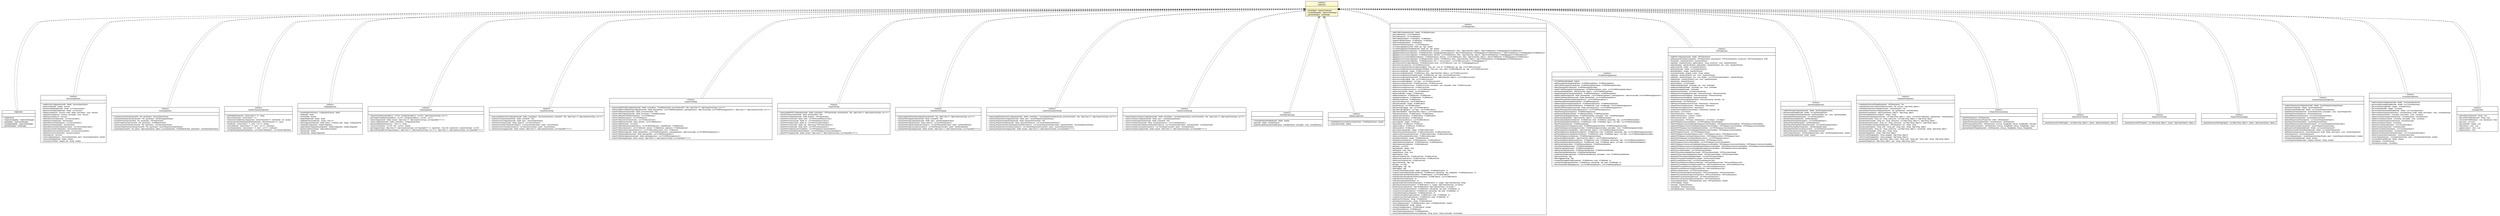 #!/usr/local/bin/dot
#
# Class diagram 
# Generated by UMLGraph version R5_6-24-gf6e263 (http://www.umlgraph.org/)
#

digraph G {
	edge [fontname="arial",fontsize=10,labelfontname="arial",labelfontsize=10];
	node [fontname="arial",fontsize=10,shape=plaintext];
	nodesep=0.25;
	ranksep=0.5;
	// gov.sandia.cf.application.AApplication
	c140536 [label=<<table title="gov.sandia.cf.application.AApplication" border="0" cellborder="1" cellspacing="0" cellpadding="2" port="p" href="./AApplication.html">
		<tr><td><table border="0" cellspacing="0" cellpadding="1">
<tr><td align="center" balign="center"><font face="arial italic"> AApplication </font></td></tr>
		</table></td></tr>
		<tr><td><table border="0" cellspacing="0" cellpadding="1">
<tr><td align="left" balign="left">  </td></tr>
		</table></td></tr>
		<tr><td><table border="0" cellspacing="0" cellpadding="1">
<tr><td align="left" balign="left"> + AApplication() </td></tr>
<tr><td align="left" balign="left"> + AApplication(appMgr : IApplicationManager) </td></tr>
<tr><td align="left" balign="left"> + getAppMgr() : IApplicationManager </td></tr>
<tr><td align="left" balign="left"> + setAppMgr(appMgr : IApplicationManager) </td></tr>
<tr><td align="left" balign="left"> + getDaoManager() : DaoManager </td></tr>
		</table></td></tr>
		</table>>, URL="./AApplication.html", fontname="arial", fontcolor="black", fontsize=10.0];
	// gov.sandia.cf.application.IApplication
	c140595 [label=<<table title="gov.sandia.cf.application.IApplication" border="0" cellborder="1" cellspacing="0" cellpadding="2" port="p" bgcolor="lemonChiffon" href="./IApplication.html">
		<tr><td><table border="0" cellspacing="0" cellpadding="1">
<tr><td align="center" balign="center"> &#171;interface&#187; </td></tr>
<tr><td align="center" balign="center"> IApplication </td></tr>
		</table></td></tr>
		<tr><td><table border="0" cellspacing="0" cellpadding="1">
<tr><td align="left" balign="left">  </td></tr>
		</table></td></tr>
		<tr><td><table border="0" cellspacing="0" cellpadding="1">
<tr><td align="left" balign="left"><font face="arial italic" point-size="10.0"> + getAppMgr() : IApplicationManager </font></td></tr>
<tr><td align="left" balign="left"><font face="arial italic" point-size="10.0"> + setAppMgr(appMgr : IApplicationManager) </font></td></tr>
<tr><td align="left" balign="left"><font face="arial italic" point-size="10.0"> + getDaoManager() : DaoManager </font></td></tr>
		</table></td></tr>
		</table>>, URL="./IApplication.html", fontname="arial", fontcolor="black", fontsize=10.0];
	// gov.sandia.cf.application.IDecisionApplication
	c140597 [label=<<table title="gov.sandia.cf.application.IDecisionApplication" border="0" cellborder="1" cellspacing="0" cellpadding="2" port="p" href="./IDecisionApplication.html">
		<tr><td><table border="0" cellspacing="0" cellpadding="1">
<tr><td align="center" balign="center"> &#171;interface&#187; </td></tr>
<tr><td align="center" balign="center"> IDecisionApplication </td></tr>
		</table></td></tr>
		<tr><td><table border="0" cellspacing="0" cellpadding="1">
<tr><td align="left" balign="left">  </td></tr>
		</table></td></tr>
		<tr><td><table border="0" cellspacing="0" cellpadding="1">
<tr><td align="left" balign="left"><font face="arial italic" point-size="10.0"> + loadDecisionConfiguration(model : Model) : DecisionSpecification </font></td></tr>
<tr><td align="left" balign="left"><font face="arial italic" point-size="10.0"> + getDecisionById(id : Integer) : Decision </font></td></tr>
<tr><td align="left" balign="left"><font face="arial italic" point-size="10.0"> + getParameterByModel(model : Model) : List&lt;DecisionParam&gt; </font></td></tr>
<tr><td align="left" balign="left"><font face="arial italic" point-size="10.0"> + getDecisionRootByModel(model : Model) : List&lt;Decision&gt; </font></td></tr>
<tr><td align="left" balign="left"><font face="arial italic" point-size="10.0"> + addDecision(decision : Decision, model : Model, userCreation : User) : Decision </font></td></tr>
<tr><td align="left" balign="left"><font face="arial italic" point-size="10.0"> + updateDecision(decision : Decision, userUpdate : User) : Decision </font></td></tr>
<tr><td align="left" balign="left"><font face="arial italic" point-size="10.0"> + deleteDecision(decision : Decision) </font></td></tr>
<tr><td align="left" balign="left"><font face="arial italic" point-size="10.0"> + deleteAllDecisionValue(values : List&lt;DecisionValue&gt;) </font></td></tr>
<tr><td align="left" balign="left"><font face="arial italic" point-size="10.0"> + deleteDecisionValue(value : DecisionValue) </font></td></tr>
<tr><td align="left" balign="left"><font face="arial italic" point-size="10.0"> + deleteAllDecisionParam(params : List&lt;DecisionParam&gt;) </font></td></tr>
<tr><td align="left" balign="left"><font face="arial italic" point-size="10.0"> + deleteDecisionParam(param : DecisionParam) </font></td></tr>
<tr><td align="left" balign="left"><font face="arial italic" point-size="10.0"> + deleteAllDecisionSelectValue(selectValues : List&lt;DecisionSelectValue&gt;) </font></td></tr>
<tr><td align="left" balign="left"><font face="arial italic" point-size="10.0"> + deleteDecisionSelectValue(select : DecisionSelectValue) </font></td></tr>
<tr><td align="left" balign="left"><font face="arial italic" point-size="10.0"> + deleteAllDecisionConstraint(constraints : List&lt;DecisionConstraint&gt;) </font></td></tr>
<tr><td align="left" balign="left"><font face="arial italic" point-size="10.0"> + deleteDecisionConstraint(select : DecisionConstraint) </font></td></tr>
<tr><td align="left" balign="left"><font face="arial italic" point-size="10.0"> + refresh(decision : Decision) </font></td></tr>
<tr><td align="left" balign="left"><font face="arial italic" point-size="10.0"> + sameConfiguration(spec1 : DecisionSpecification, spec2 : DecisionSpecification) : boolean </font></td></tr>
<tr><td align="left" balign="left"><font face="arial italic" point-size="10.0"> + isDecisionEnabled(model : Model) : boolean </font></td></tr>
<tr><td align="left" balign="left"><font face="arial italic" point-size="10.0"> + existsDecisionTitle(id : Integer[], title : String) : boolean </font></td></tr>
		</table></td></tr>
		</table>>, URL="./IDecisionApplication.html", fontname="arial", fontcolor="black", fontsize=10.0];
	// gov.sandia.cf.application.IExportApplication
	c140598 [label=<<table title="gov.sandia.cf.application.IExportApplication" border="0" cellborder="1" cellspacing="0" cellpadding="2" port="p" href="./IExportApplication.html">
		<tr><td><table border="0" cellspacing="0" cellpadding="1">
<tr><td align="center" balign="center"> &#171;interface&#187; </td></tr>
<tr><td align="center" balign="center"> IExportApplication </td></tr>
		</table></td></tr>
		<tr><td><table border="0" cellspacing="0" cellpadding="1">
<tr><td align="left" balign="left">  </td></tr>
		</table></td></tr>
		<tr><td><table border="0" cellspacing="0" cellpadding="1">
<tr><td align="left" balign="left"><font face="arial italic" point-size="10.0"> + exportDecisionSchema(schemaFile : File, specification : DecisionSpecification) </font></td></tr>
<tr><td align="left" balign="left"><font face="arial italic" point-size="10.0"> + exportQoIPlanningSchema(schemaFile : File, specification : QoIPlanningSpecification) </font></td></tr>
<tr><td align="left" balign="left"><font face="arial italic" point-size="10.0"> + exportPIRTSchema(schemaFile : File, specification : PIRTSpecification) </font></td></tr>
<tr><td align="left" balign="left"><font face="arial italic" point-size="10.0"> + exportPCMMSchema(schemaFile : File, specification : PCMMSpecification) </font></td></tr>
<tr><td align="left" balign="left"><font face="arial italic" point-size="10.0"> + exportUncertaintySchema(schemaFile : File, specification : UncertaintySpecification) </font></td></tr>
<tr><td align="left" balign="left"><font face="arial italic" point-size="10.0"> + exportSysRequirementsSchema(schemaFile : File, specification : SystemRequirementSpecification) </font></td></tr>
<tr><td align="left" balign="left"><font face="arial italic" point-size="10.0"> + exportData(schemaFile : File, options : Map&lt;ExportOptions, Object&gt;, pcmmSpecification : PCMMSpecification, specification : UncertaintySpecification) </font></td></tr>
		</table></td></tr>
		</table>>, URL="./IExportApplication.html", fontname="arial", fontcolor="black", fontsize=10.0];
	// gov.sandia.cf.application.IGenericParameterApplication
	c140599 [label=<<table title="gov.sandia.cf.application.IGenericParameterApplication" border="0" cellborder="1" cellspacing="0" cellpadding="2" port="p" href="./IGenericParameterApplication.html">
		<tr><td><table border="0" cellspacing="0" cellpadding="1">
<tr><td align="center" balign="center"> &#171;interface&#187; </td></tr>
<tr><td align="center" balign="center"> IGenericParameterApplication </td></tr>
		</table></td></tr>
		<tr><td><table border="0" cellspacing="0" cellpadding="1">
<tr><td align="left" balign="left">  </td></tr>
		</table></td></tr>
		<tr><td><table border="0" cellspacing="0" cellpadding="1">
<tr><td align="left" balign="left"><font face="arial italic" point-size="10.0"> + getReadableValue(value : GenericValue&lt;?, ?&gt;) : String </font></td></tr>
<tr><td align="left" balign="left"><font face="arial italic" point-size="10.0"> + openLinkValue(value : GenericValue&lt;?, ?&gt;) </font></td></tr>
<tr><td align="left" balign="left"><font face="arial italic" point-size="10.0"> + isParameterAvailableForLevel(parameter : GenericParameter&lt;?&gt;, levelNumber : int) : boolean </font></td></tr>
<tr><td align="left" balign="left"><font face="arial italic" point-size="10.0"> + getParameterNameWithRequiredPrefix(parameter : GenericParameter&lt;?&gt;) : String </font></td></tr>
<tr><td align="left" balign="left"><font face="arial italic" point-size="10.0"> + isValid(value : GenericValue&lt;?, ?&gt;, items : List&lt;?&gt;) : boolean </font></td></tr>
<tr><td align="left" balign="left"><font face="arial italic" point-size="10.0"> + checkValid(value : GenericValue&lt;?, ?&gt;, items : List&lt;?&gt;) : Notification </font></td></tr>
<tr><td align="left" balign="left"><font face="arial italic" point-size="10.0"> + checkRequired(value : GenericValue&lt;?, ?&gt;, items : List&lt;?&gt;) : Notification </font></td></tr>
<tr><td align="left" balign="left"><font face="arial italic" point-size="10.0"> + sortTableValuesByParameterId(values : List&lt;IGenericTableValue&gt;) : List&lt;IGenericTableValue&gt; </font></td></tr>
		</table></td></tr>
		</table>>, URL="./IGenericParameterApplication.html", fontname="arial", fontcolor="black", fontsize=10.0];
	// gov.sandia.cf.application.IGlobalApplication
	c140600 [label=<<table title="gov.sandia.cf.application.IGlobalApplication" border="0" cellborder="1" cellspacing="0" cellpadding="2" port="p" href="./IGlobalApplication.html">
		<tr><td><table border="0" cellspacing="0" cellpadding="1">
<tr><td align="center" balign="center"> &#171;interface&#187; </td></tr>
<tr><td align="center" balign="center"> IGlobalApplication </td></tr>
		</table></td></tr>
		<tr><td><table border="0" cellspacing="0" cellpadding="1">
<tr><td align="left" balign="left">  </td></tr>
		</table></td></tr>
		<tr><td><table border="0" cellspacing="0" cellpadding="1">
<tr><td align="left" balign="left"><font face="arial italic" point-size="10.0"> + importModel(confSchema : ConfigurationSchema) : Model </font></td></tr>
<tr><td align="left" balign="left"><font face="arial italic" point-size="10.0"> + loadModel() : Model </font></td></tr>
<tr><td align="left" balign="left"><font face="arial italic" point-size="10.0"> + existsModel() : Boolean </font></td></tr>
<tr><td align="left" balign="left"><font face="arial italic" point-size="10.0"> + updateModel(model : Model) : Model </font></td></tr>
<tr><td align="left" balign="left"><font face="arial italic" point-size="10.0"> + loadModelClass(modelClass : String) : Class&lt;?&gt; </font></td></tr>
<tr><td align="left" balign="left"><font face="arial italic" point-size="10.0"> + addConfigurationFile(model : Model, feature : CFFeature, path : String) : ConfigurationFile </font></td></tr>
<tr><td align="left" balign="left"><font face="arial italic" point-size="10.0"> + loadGlobalConfiguration() : GlobalConfiguration </font></td></tr>
<tr><td align="left" balign="left"><font face="arial italic" point-size="10.0"> + updateGlobalConfiguration(configuration : GlobalConfiguration) : GlobalConfiguration </font></td></tr>
<tr><td align="left" balign="left"><font face="arial italic" point-size="10.0"> + getOpenLinkBrowserOpts() : OpenLinkBrowserOption </font></td></tr>
<tr><td align="left" balign="left"><font face="arial italic" point-size="10.0"> + refresh(model : Model) </font></td></tr>
<tr><td align="left" balign="left"><font face="arial italic" point-size="10.0"> + refresh(model : GlobalConfiguration) </font></td></tr>
		</table></td></tr>
		</table>>, URL="./IGlobalApplication.html", fontname="arial", fontcolor="black", fontsize=10.0];
	// gov.sandia.cf.application.IImportApplication
	c140601 [label=<<table title="gov.sandia.cf.application.IImportApplication" border="0" cellborder="1" cellspacing="0" cellpadding="2" port="p" href="./IImportApplication.html">
		<tr><td><table border="0" cellspacing="0" cellpadding="1">
<tr><td align="center" balign="center"> &#171;interface&#187; </td></tr>
<tr><td align="center" balign="center"> IImportApplication </td></tr>
		</table></td></tr>
		<tr><td><table border="0" cellspacing="0" cellpadding="1">
<tr><td align="left" balign="left">  </td></tr>
		</table></td></tr>
		<tr><td><table border="0" cellspacing="0" cellpadding="1">
<tr><td align="left" balign="left"><font face="arial italic" point-size="10.0"> + analyzeImport(newImportableList : List&lt;M&gt;, existingImportableList : List&lt;M&gt;) : Map&lt;ImportActionType, List&lt;?&gt;&gt; </font></td></tr>
<tr><td align="left" balign="left"><font face="arial italic" point-size="10.0"> + getChangesToAdd(newImportableList : List&lt;M&gt;, existingImportableList : List&lt;M&gt;) : List&lt;?&gt; </font></td></tr>
<tr><td align="left" balign="left"><font face="arial italic" point-size="10.0"> + importChanges(model : Model, toImport : Map&lt;Class&lt;?&gt;, Map&lt;ImportActionType, List&lt;IImportable&lt;?&gt;&gt;&gt;&gt;) </font></td></tr>
<tr><td align="left" balign="left"><font face="arial italic" point-size="10.0"> + importConfiguration(model : Model, confSchema : ConfigurationSchema) </font></td></tr>
<tr><td align="left" balign="left"><font face="arial italic" point-size="10.0"> + getImportableName(importClass : Class&lt;?&gt;) : String </font></td></tr>
<tr><td align="left" balign="left"><font face="arial italic" point-size="10.0"> + sameListContent(list1 : List&lt;M&gt;, list2 : List&lt;M&gt;) : boolean </font></td></tr>
<tr><td align="left" balign="left"><font face="arial italic" point-size="10.0"> + getChanges(toImport : Map&lt;Class&lt;?&gt;, Map&lt;ImportActionType, List&lt;IImportable&lt;?&gt;&gt;&gt;&gt;, importClass : Class&lt;M&gt;, importAction : ImportActionType) : List&lt;M&gt; </font></td></tr>
<tr><td align="left" balign="left"><font face="arial italic" point-size="10.0"> + getListOfImportableFromAnalysis(analysis : Map&lt;Class&lt;?&gt;, Map&lt;ImportActionType, List&lt;?&gt;&gt;&gt;) : Map&lt;Class&lt;?&gt;, Map&lt;ImportActionType, List&lt;IImportable&lt;?&gt;&gt;&gt;&gt; </font></td></tr>
		</table></td></tr>
		</table>>, URL="./IImportApplication.html", fontname="arial", fontcolor="black", fontsize=10.0];
	// gov.sandia.cf.application.IImportDecisionApp
	c140602 [label=<<table title="gov.sandia.cf.application.IImportDecisionApp" border="0" cellborder="1" cellspacing="0" cellpadding="2" port="p" href="./IImportDecisionApp.html">
		<tr><td><table border="0" cellspacing="0" cellpadding="1">
<tr><td align="center" balign="center"> &#171;interface&#187; </td></tr>
<tr><td align="center" balign="center"> IImportDecisionApp </td></tr>
		</table></td></tr>
		<tr><td><table border="0" cellspacing="0" cellpadding="1">
<tr><td align="left" balign="left">  </td></tr>
		</table></td></tr>
		<tr><td><table border="0" cellspacing="0" cellpadding="1">
<tr><td align="left" balign="left"><font face="arial italic" point-size="10.0"> + analyzeUpdateDecisionConfiguration(model : Model, currentSpecs : DecisionSpecification, schemaFile : File) : Map&lt;Class&lt;?&gt;, Map&lt;ImportActionType, List&lt;?&gt;&gt;&gt; </font></td></tr>
<tr><td align="left" balign="left"><font face="arial italic" point-size="10.0"> + importDecisionSpecification(model : Model, schemaFile : File) </font></td></tr>
<tr><td align="left" balign="left"><font face="arial italic" point-size="10.0"> + importDecisionConfiguration(model : Model, specs : DecisionSpecification) </font></td></tr>
<tr><td align="left" balign="left"><font face="arial italic" point-size="10.0"> + importDecisionParam(model : Model, paramList : List&lt;DecisionParam&gt;) </font></td></tr>
<tr><td align="left" balign="left"><font face="arial italic" point-size="10.0"> + importDecisionSelectValue(selectValueList : List&lt;DecisionSelectValue&gt;, param : DecisionParam) </font></td></tr>
<tr><td align="left" balign="left"><font face="arial italic" point-size="10.0"> + importDecisionConstraint(constraintList : List&lt;DecisionConstraint&gt;, param : DecisionParam) </font></td></tr>
<tr><td align="left" balign="left"><font face="arial italic" point-size="10.0"> + importDecisionChanges(model : Model, toImport : Map&lt;Class&lt;?&gt;, Map&lt;ImportActionType, List&lt;IImportable&lt;?&gt;&gt;&gt;&gt;) </font></td></tr>
		</table></td></tr>
		</table>>, URL="./IImportDecisionApp.html", fontname="arial", fontcolor="black", fontsize=10.0];
	// gov.sandia.cf.application.IImportPCMMApp
	c140603 [label=<<table title="gov.sandia.cf.application.IImportPCMMApp" border="0" cellborder="1" cellspacing="0" cellpadding="2" port="p" href="./IImportPCMMApp.html">
		<tr><td><table border="0" cellspacing="0" cellpadding="1">
<tr><td align="center" balign="center"> &#171;interface&#187; </td></tr>
<tr><td align="center" balign="center"> IImportPCMMApp </td></tr>
		</table></td></tr>
		<tr><td><table border="0" cellspacing="0" cellpadding="1">
<tr><td align="left" balign="left">  </td></tr>
		</table></td></tr>
		<tr><td><table border="0" cellspacing="0" cellpadding="1">
<tr><td align="left" balign="left"><font face="arial italic" point-size="10.0"> + analyzeUpdatePCMMConfiguration(model : Model, currentSpecs : PCMMSpecification, pcmmSchemaFile : File) : Map&lt;Class&lt;?&gt;, Map&lt;ImportActionType, List&lt;?&gt;&gt;&gt; </font></td></tr>
<tr><td align="left" balign="left"><font face="arial italic" point-size="10.0"> + analyzeUpdatePCMMPlanningConfiguration(model : Model, planningFields : List&lt;PCMMPlanningParam&gt;, planningQuestions : Map&lt;IAssessable, List&lt;PCMMPlanningQuestion&gt;&gt;) : Map&lt;Class&lt;?&gt;, Map&lt;ImportActionType, List&lt;?&gt;&gt;&gt; </font></td></tr>
<tr><td align="left" balign="left"><font face="arial italic" point-size="10.0"> + importPCMMSpecification(model : Model, pcmmSchemaFile : File) </font></td></tr>
<tr><td align="left" balign="left"><font face="arial italic" point-size="10.0"> + importPCMMConfiguration(model : Model, pcmmSpecs : PCMMSpecification) </font></td></tr>
<tr><td align="left" balign="left"><font face="arial italic" point-size="10.0"> + importPCMMOptionsWithPhases(phases : List&lt;PCMMPhase&gt;) </font></td></tr>
<tr><td align="left" balign="left"><font face="arial italic" point-size="10.0"> + importPCMMOptions(options : List&lt;PCMMOption&gt;) </font></td></tr>
<tr><td align="left" balign="left"><font face="arial italic" point-size="10.0"> + importPCMMLevelColors(levelColors : List&lt;PCMMLevelColor&gt;) </font></td></tr>
<tr><td align="left" balign="left"><font face="arial italic" point-size="10.0"> + importPCMMElements(model : Model, elements : List&lt;PCMMElement&gt;) </font></td></tr>
<tr><td align="left" balign="left"><font face="arial italic" point-size="10.0"> + importPCMMRoles(roles : List&lt;Role&gt;) </font></td></tr>
<tr><td align="left" balign="left"><font face="arial italic" point-size="10.0"> + importPCMMSubelements(subelementList : List&lt;PCMMSubelement&gt;, createdElement : PCMMElement) </font></td></tr>
<tr><td align="left" balign="left"><font face="arial italic" point-size="10.0"> + importPCMMLevels(levelList : List&lt;PCMMLevel&gt;, element : PCMMElement, subelement : PCMMSubelement) </font></td></tr>
<tr><td align="left" balign="left"><font face="arial italic" point-size="10.0"> + importPCMMLevelDescriptors(levelDescList : List&lt;PCMMLevelDescriptor&gt;, level : PCMMLevel) </font></td></tr>
<tr><td align="left" balign="left"><font face="arial italic" point-size="10.0"> + importPCMMPlanning(model : Model, planningFields : List&lt;PCMMPlanningParam&gt;, planningQuestions : Map&lt;IAssessable, List&lt;PCMMPlanningQuestion&gt;&gt;) </font></td></tr>
<tr><td align="left" balign="left"><font face="arial italic" point-size="10.0"> + importPCMMPlanningParam(model : Model, planningFields : List&lt;PCMMPlanningParam&gt;) </font></td></tr>
<tr><td align="left" balign="left"><font face="arial italic" point-size="10.0"> + importPCMMPlanningQuestions(model : Model, planningQuestions : List&lt;PCMMPlanningQuestion&gt;) </font></td></tr>
<tr><td align="left" balign="left"><font face="arial italic" point-size="10.0"> + importPCMMChanges(model : Model, toImport : Map&lt;Class&lt;?&gt;, Map&lt;ImportActionType, List&lt;IImportable&lt;?&gt;&gt;&gt;&gt;) </font></td></tr>
		</table></td></tr>
		</table>>, URL="./IImportPCMMApp.html", fontname="arial", fontcolor="black", fontsize=10.0];
	// gov.sandia.cf.application.IImportPIRTApp
	c140604 [label=<<table title="gov.sandia.cf.application.IImportPIRTApp" border="0" cellborder="1" cellspacing="0" cellpadding="2" port="p" href="./IImportPIRTApp.html">
		<tr><td><table border="0" cellspacing="0" cellpadding="1">
<tr><td align="center" balign="center"> &#171;interface&#187; </td></tr>
<tr><td align="center" balign="center"> IImportPIRTApp </td></tr>
		</table></td></tr>
		<tr><td><table border="0" cellspacing="0" cellpadding="1">
<tr><td align="left" balign="left">  </td></tr>
		</table></td></tr>
		<tr><td><table border="0" cellspacing="0" cellpadding="1">
<tr><td align="left" balign="left"><font face="arial italic" point-size="10.0"> + analyzeUpdatePIRTConfiguration(model : Model, currentSpecs : PIRTSpecification, pirtSchemaFile : File) : Map&lt;Class&lt;?&gt;, Map&lt;ImportActionType, List&lt;?&gt;&gt;&gt; </font></td></tr>
<tr><td align="left" balign="left"><font face="arial italic" point-size="10.0"> + importPIRTSpecification(model : Model, pirtSchemaFile : File) </font></td></tr>
<tr><td align="left" balign="left"><font face="arial italic" point-size="10.0"> + importPIRTConfiguration(model : Model, pirtSpecs : PIRTSpecification) </font></td></tr>
<tr><td align="left" balign="left"><font face="arial italic" point-size="10.0"> + importPIRTColors(model : Model, colors : List&lt;PIRTLevelDifferenceColor&gt;) </font></td></tr>
<tr><td align="left" balign="left"><font face="arial italic" point-size="10.0"> + importPIRTColumns(model : Model, list : List&lt;PIRTAdequacyColumn&gt;) </font></td></tr>
<tr><td align="left" balign="left"><font face="arial italic" point-size="10.0"> + importPIRTHeaders(model : Model, list : List&lt;PIRTDescriptionHeader&gt;) </font></td></tr>
<tr><td align="left" balign="left"><font face="arial italic" point-size="10.0"> + importPIRTLevels(model : Model, map : Map&lt;String, PIRTLevelImportance&gt;) </font></td></tr>
<tr><td align="left" balign="left"><font face="arial italic" point-size="10.0"> + importPIRTLevels(model : Model, levels : List&lt;PIRTLevelImportance&gt;) </font></td></tr>
<tr><td align="left" balign="left"><font face="arial italic" point-size="10.0"> + importPIRTGuidelines(columnGuidelines : List&lt;PIRTAdequacyColumnGuideline&gt;) </font></td></tr>
<tr><td align="left" balign="left"><font face="arial italic" point-size="10.0"> + importPIRTLevelGuidelines(levelGuidelines : List&lt;PIRTAdequacyColumnLevelGuideline&gt;) </font></td></tr>
<tr><td align="left" balign="left"><font face="arial italic" point-size="10.0"> + importPIRTChanges(model : Model, toImport : Map&lt;Class&lt;?&gt;, Map&lt;ImportActionType, List&lt;IImportable&lt;?&gt;&gt;&gt;&gt;) </font></td></tr>
		</table></td></tr>
		</table>>, URL="./IImportPIRTApp.html", fontname="arial", fontcolor="black", fontsize=10.0];
	// gov.sandia.cf.application.IImportQoIPlanningApp
	c140605 [label=<<table title="gov.sandia.cf.application.IImportQoIPlanningApp" border="0" cellborder="1" cellspacing="0" cellpadding="2" port="p" href="./IImportQoIPlanningApp.html">
		<tr><td><table border="0" cellspacing="0" cellpadding="1">
<tr><td align="center" balign="center"> &#171;interface&#187; </td></tr>
<tr><td align="center" balign="center"> IImportQoIPlanningApp </td></tr>
		</table></td></tr>
		<tr><td><table border="0" cellspacing="0" cellpadding="1">
<tr><td align="left" balign="left">  </td></tr>
		</table></td></tr>
		<tr><td><table border="0" cellspacing="0" cellpadding="1">
<tr><td align="left" balign="left"><font face="arial italic" point-size="10.0"> + analyzeUpdateQoIPlanningConfiguration(schemaFile : File) : Map&lt;Class&lt;?&gt;, Map&lt;ImportActionType, List&lt;?&gt;&gt;&gt; </font></td></tr>
<tr><td align="left" balign="left"><font face="arial italic" point-size="10.0"> + importQoIPlanningSpecification(model : Model, schemaFile : File) </font></td></tr>
<tr><td align="left" balign="left"><font face="arial italic" point-size="10.0"> + importQoIPlanningConfiguration(model : Model, specs : QoIPlanningSpecification) </font></td></tr>
<tr><td align="left" balign="left"><font face="arial italic" point-size="10.0"> + importQoIPlanningParam(model : Model, paramList : List&lt;QoIPlanningParam&gt;) </font></td></tr>
<tr><td align="left" balign="left"><font face="arial italic" point-size="10.0"> + importQoIPlanningSelectValue(selectValueList : List&lt;QoIPlanningSelectValue&gt;, param : QoIPlanningParam) </font></td></tr>
<tr><td align="left" balign="left"><font face="arial italic" point-size="10.0"> + importQoIPlanningConstraint(constraintList : List&lt;QoIPlanningConstraint&gt;, param : QoIPlanningParam) </font></td></tr>
<tr><td align="left" balign="left"><font face="arial italic" point-size="10.0"> + importQoIPlanningChanges(model : Model, toImport : Map&lt;Class&lt;?&gt;, Map&lt;ImportActionType, List&lt;IImportable&lt;?&gt;&gt;&gt;&gt;) </font></td></tr>
		</table></td></tr>
		</table>>, URL="./IImportQoIPlanningApp.html", fontname="arial", fontcolor="black", fontsize=10.0];
	// gov.sandia.cf.application.IImportSysRequirementApp
	c140606 [label=<<table title="gov.sandia.cf.application.IImportSysRequirementApp" border="0" cellborder="1" cellspacing="0" cellpadding="2" port="p" href="./IImportSysRequirementApp.html">
		<tr><td><table border="0" cellspacing="0" cellpadding="1">
<tr><td align="center" balign="center"> &#171;interface&#187; </td></tr>
<tr><td align="center" balign="center"> IImportSysRequirementApp </td></tr>
		</table></td></tr>
		<tr><td><table border="0" cellspacing="0" cellpadding="1">
<tr><td align="left" balign="left">  </td></tr>
		</table></td></tr>
		<tr><td><table border="0" cellspacing="0" cellpadding="1">
<tr><td align="left" balign="left"><font face="arial italic" point-size="10.0"> + analyzeUpdateRequirementsConfiguration(model : Model, currentSpecs : SystemRequirementSpecification, pcmmSchemaFile : File) : Map&lt;Class&lt;?&gt;, Map&lt;ImportActionType, List&lt;?&gt;&gt;&gt; </font></td></tr>
<tr><td align="left" balign="left"><font face="arial italic" point-size="10.0"> + importSysRequirementConfiguration(model : Model, specs : SystemRequirementSpecification) </font></td></tr>
<tr><td align="left" balign="left"><font face="arial italic" point-size="10.0"> + importSysRequirementSpecification(model : Model, requirementSchemaFile : File) </font></td></tr>
<tr><td align="left" balign="left"><font face="arial italic" point-size="10.0"> + importSysRequirementParam(model : Model, requirementParamList : List&lt;SystemRequirementParam&gt;) </font></td></tr>
<tr><td align="left" balign="left"><font face="arial italic" point-size="10.0"> + importSysRequirementSelectValue(requirementSelectValueList : List&lt;SystemRequirementSelectValue&gt;, requirementParam : SystemRequirementParam) </font></td></tr>
<tr><td align="left" balign="left"><font face="arial italic" point-size="10.0"> + importSysRequirementConstraint(constraintList : List&lt;SystemRequirementConstraint&gt;, param : SystemRequirementParam) </font></td></tr>
<tr><td align="left" balign="left"><font face="arial italic" point-size="10.0"> + importSysRequirementChanges(model : Model, toImport : Map&lt;Class&lt;?&gt;, Map&lt;ImportActionType, List&lt;IImportable&lt;?&gt;&gt;&gt;&gt;) </font></td></tr>
		</table></td></tr>
		</table>>, URL="./IImportSysRequirementApp.html", fontname="arial", fontcolor="black", fontsize=10.0];
	// gov.sandia.cf.application.IImportUncertaintyApp
	c140607 [label=<<table title="gov.sandia.cf.application.IImportUncertaintyApp" border="0" cellborder="1" cellspacing="0" cellpadding="2" port="p" href="./IImportUncertaintyApp.html">
		<tr><td><table border="0" cellspacing="0" cellpadding="1">
<tr><td align="center" balign="center"> &#171;interface&#187; </td></tr>
<tr><td align="center" balign="center"> IImportUncertaintyApp </td></tr>
		</table></td></tr>
		<tr><td><table border="0" cellspacing="0" cellpadding="1">
<tr><td align="left" balign="left">  </td></tr>
		</table></td></tr>
		<tr><td><table border="0" cellspacing="0" cellpadding="1">
<tr><td align="left" balign="left"><font face="arial italic" point-size="10.0"> + analyzeUpdateUncertaintyConfiguration(model : Model, currentSpecs : UncertaintySpecification, pcmmSchemaFile : File) : Map&lt;Class&lt;?&gt;, Map&lt;ImportActionType, List&lt;?&gt;&gt;&gt; </font></td></tr>
<tr><td align="left" balign="left"><font face="arial italic" point-size="10.0"> + importUncertaintyConfiguration(model : Model, specs : UncertaintySpecification) </font></td></tr>
<tr><td align="left" balign="left"><font face="arial italic" point-size="10.0"> + importUncertaintySpecification(model : Model, schemaFile : File) </font></td></tr>
<tr><td align="left" balign="left"><font face="arial italic" point-size="10.0"> + importUncertaintyParam(model : Model, uncertaintyParamList : List&lt;UncertaintyParam&gt;) </font></td></tr>
<tr><td align="left" balign="left"><font face="arial italic" point-size="10.0"> + importUncertaintySelectValue(uncertaintySelectValueList : List&lt;UncertaintySelectValue&gt;, uncertaintyParam : UncertaintyParam) </font></td></tr>
<tr><td align="left" balign="left"><font face="arial italic" point-size="10.0"> + importUncertaintyConstraint(constraintList : List&lt;UncertaintyConstraint&gt;, param : UncertaintyParam) </font></td></tr>
<tr><td align="left" balign="left"><font face="arial italic" point-size="10.0"> + importUncertaintyChanges(model : Model, toImport : Map&lt;Class&lt;?&gt;, Map&lt;ImportActionType, List&lt;IImportable&lt;?&gt;&gt;&gt;&gt;) </font></td></tr>
		</table></td></tr>
		</table>>, URL="./IImportUncertaintyApp.html", fontname="arial", fontcolor="black", fontsize=10.0];
	// gov.sandia.cf.application.IIntendedPurposeApp
	c140608 [label=<<table title="gov.sandia.cf.application.IIntendedPurposeApp" border="0" cellborder="1" cellspacing="0" cellpadding="2" port="p" href="./IIntendedPurposeApp.html">
		<tr><td><table border="0" cellspacing="0" cellpadding="1">
<tr><td align="center" balign="center"> &#171;interface&#187; </td></tr>
<tr><td align="center" balign="center"> IIntendedPurposeApp </td></tr>
		</table></td></tr>
		<tr><td><table border="0" cellspacing="0" cellpadding="1">
<tr><td align="left" balign="left">  </td></tr>
		</table></td></tr>
		<tr><td><table border="0" cellspacing="0" cellpadding="1">
<tr><td align="left" balign="left"><font face="arial italic" point-size="10.0"> + isIntendedPurposeEnabled(model : Model) : boolean </font></td></tr>
<tr><td align="left" balign="left"><font face="arial italic" point-size="10.0"> + get(model : Model) : IntendedPurpose </font></td></tr>
<tr><td align="left" balign="left"><font face="arial italic" point-size="10.0"> + updateIntendedPurpose(intendedPurpose : IntendedPurpose, userUpdate : User) : IntendedPurpose </font></td></tr>
		</table></td></tr>
		</table>>, URL="./IIntendedPurposeApp.html", fontname="arial", fontcolor="black", fontsize=10.0];
	// gov.sandia.cf.application.IMigrationApplication
	c140609 [label=<<table title="gov.sandia.cf.application.IMigrationApplication" border="0" cellborder="1" cellspacing="0" cellpadding="2" port="p" href="./IMigrationApplication.html">
		<tr><td><table border="0" cellspacing="0" cellpadding="1">
<tr><td align="center" balign="center"> &#171;interface&#187; </td></tr>
<tr><td align="center" balign="center"> IMigrationApplication </td></tr>
		</table></td></tr>
		<tr><td><table border="0" cellspacing="0" cellpadding="1">
<tr><td align="left" balign="left">  </td></tr>
		</table></td></tr>
		<tr><td><table border="0" cellspacing="0" cellpadding="1">
<tr><td align="left" balign="left"><font face="arial italic" point-size="10.0"> + clearMultipleAssessment(pcmmSpecification : PCMMSpecification) : boolean </font></td></tr>
<tr><td align="left" balign="left"><font face="arial italic" point-size="10.0"> + clearEvidencePath() : boolean </font></td></tr>
		</table></td></tr>
		</table>>, URL="./IMigrationApplication.html", fontname="arial", fontcolor="black", fontsize=10.0];
	// gov.sandia.cf.application.IPCMMApplication
	c140635 [label=<<table title="gov.sandia.cf.application.IPCMMApplication" border="0" cellborder="1" cellspacing="0" cellpadding="2" port="p" href="./IPCMMApplication.html">
		<tr><td><table border="0" cellspacing="0" cellpadding="1">
<tr><td align="center" balign="center"> &#171;interface&#187; </td></tr>
<tr><td align="center" balign="center"> IPCMMApplication </td></tr>
		</table></td></tr>
		<tr><td><table border="0" cellspacing="0" cellpadding="1">
<tr><td align="left" balign="left">  </td></tr>
		</table></td></tr>
		<tr><td><table border="0" cellspacing="0" cellpadding="1">
<tr><td align="left" balign="left"><font face="arial italic" point-size="10.0"> + loadPCMMConfiguration(model : Model) : PCMMSpecification </font></td></tr>
<tr><td align="left" balign="left"><font face="arial italic" point-size="10.0"> + getPCMMPhases() : List&lt;PCMMPhase&gt; </font></td></tr>
<tr><td align="left" balign="left"><font face="arial italic" point-size="10.0"> + getPCMMOptions() : List&lt;PCMMOption&gt; </font></td></tr>
<tr><td align="left" balign="left"><font face="arial italic" point-size="10.0"> + addPCMMOption(option : PCMMOption) : PCMMOption </font></td></tr>
<tr><td align="left" balign="left"><font face="arial italic" point-size="10.0"> + updatePCMMOption(option : PCMMOption) : PCMMOption </font></td></tr>
<tr><td align="left" balign="left"><font face="arial italic" point-size="10.0"> + deletePCMMOption(option : PCMMOption) </font></td></tr>
<tr><td align="left" balign="left"><font face="arial italic" point-size="10.0"> + deleteAllPCMMOptions(options : List&lt;PCMMOption&gt;) </font></td></tr>
<tr><td align="left" balign="left"><font face="arial italic" point-size="10.0"> + isCompleteAggregation(model : Model, tag : Tag) : boolean </font></td></tr>
<tr><td align="left" balign="left"><font face="arial italic" point-size="10.0"> + isCompleteAggregationSimplified(model : Model, tag : Tag) : boolean </font></td></tr>
<tr><td align="left" balign="left"><font face="arial italic" point-size="10.0"> + aggregateSubelements(configuration : PCMMSpecification, elements : List&lt;PCMMElement&gt;, filters : Map&lt;EntityFilter, Object&gt;) : Map&lt;PCMMElement, PCMMAggregation&lt;PCMMElement&gt;&gt; </font></td></tr>
<tr><td align="left" balign="left"><font face="arial italic" point-size="10.0"> + aggregateSubelements(configuration : PCMMSpecification, mapAggregationBySubelement : Map&lt;PCMMSubelement, PCMMAggregation&lt;PCMMSubelement&gt;&gt;) : Map&lt;PCMMElement, PCMMAggregation&lt;PCMMElement&gt;&gt; </font></td></tr>
<tr><td align="left" balign="left"><font face="arial italic" point-size="10.0"> + aggregateAssessments(configuration : PCMMSpecification, elements : List&lt;PCMMElement&gt;, filters : Map&lt;EntityFilter, Object&gt;) : Map&lt;PCMMSubelement, PCMMAggregation&lt;PCMMSubelement&gt;&gt; </font></td></tr>
<tr><td align="left" balign="left"><font face="arial italic" point-size="10.0"> + aggregateAssessmentSimplified(configuration : PCMMSpecification, elements : List&lt;PCMMElement&gt;, filters : Map&lt;EntityFilter, Object&gt;) : Map&lt;PCMMElement, PCMMAggregation&lt;PCMMElement&gt;&gt; </font></td></tr>
<tr><td align="left" balign="left"><font face="arial italic" point-size="10.0"> + aggregateAssessments(configuration : PCMMSpecification, element : PCMMElement, filters : Map&lt;EntityFilter, Object&gt;) : Map&lt;PCMMSubelement, PCMMAggregation&lt;PCMMSubelement&gt;&gt; </font></td></tr>
<tr><td align="left" balign="left"><font face="arial italic" point-size="10.0"> + aggregateAssessments(configuration : PCMMSpecification, item : T, assessmentList : List&lt;PCMMAssessment&gt;) : PCMMAggregation&lt;T&gt; </font></td></tr>
<tr><td align="left" balign="left"><font face="arial italic" point-size="10.0"> + getClosestLevelForCode(configuration : PCMMSpecification, levels : List&lt;PCMMLevel&gt;, code : int) : PCMMAggregationLevel </font></td></tr>
<tr><td align="left" balign="left"><font face="arial italic" point-size="10.0"> + getActiveAssessmentList() : List&lt;PCMMAssessment&gt; </font></td></tr>
<tr><td align="left" balign="left"><font face="arial italic" point-size="10.0"> + getAssessmentByRoleAndUserAndEltAndTag(role : Role, user : User, elt : PCMMElement, tag : Tag) : List&lt;PCMMAssessment&gt; </font></td></tr>
<tr><td align="left" balign="left"><font face="arial italic" point-size="10.0"> + getAssessmentByRoleAndUserAndSubeltAndTag(role : Role, user : User, subelt : PCMMSubelement, tag : Tag) : List&lt;PCMMAssessment&gt; </font></td></tr>
<tr><td align="left" balign="left"><font face="arial italic" point-size="10.0"> + getAssessmentById(id : Integer) : PCMMAssessment </font></td></tr>
<tr><td align="left" balign="left"><font face="arial italic" point-size="10.0"> + getAssessmentByElement(elt : PCMMElement, filters : Map&lt;EntityFilter, Object&gt;) : List&lt;PCMMAssessment&gt; </font></td></tr>
<tr><td align="left" balign="left"><font face="arial italic" point-size="10.0"> + getAssessmentByElementInSubelement(elt : PCMMElement, tag : Tag) : List&lt;PCMMAssessment&gt; </font></td></tr>
<tr><td align="left" balign="left"><font face="arial italic" point-size="10.0"> + getAssessmentBySubelement(subelt : PCMMSubelement, filters : Map&lt;EntityFilter, Object&gt;) : List&lt;PCMMAssessment&gt; </font></td></tr>
<tr><td align="left" balign="left"><font face="arial italic" point-size="10.0"> + getAssessmentByTag(tag : Tag) : List&lt;PCMMAssessment&gt; </font></td></tr>
<tr><td align="left" balign="left"><font face="arial italic" point-size="10.0"> + getAssessmentByTag(tagList : List&lt;Tag&gt;) : List&lt;PCMMAssessment&gt; </font></td></tr>
<tr><td align="left" balign="left"><font face="arial italic" point-size="10.0"> + addAssessment(assessment : PCMMAssessment) : PCMMAssessment </font></td></tr>
<tr><td align="left" balign="left"><font face="arial italic" point-size="10.0"> + updateAssessment(assessment : PCMMAssessment, userUpdate : User, roleUpdate : Role) : PCMMAssessment </font></td></tr>
<tr><td align="left" balign="left"><font face="arial italic" point-size="10.0"> + deleteAssessment(assessment : PCMMAssessment) </font></td></tr>
<tr><td align="left" balign="left"><font face="arial italic" point-size="10.0"> + deleteAssessment(assessmentList : List&lt;PCMMAssessment&gt;) </font></td></tr>
<tr><td align="left" balign="left"><font face="arial italic" point-size="10.0"> + getElementList(model : Model) : List&lt;PCMMElement&gt; </font></td></tr>
<tr><td align="left" balign="left"><font face="arial italic" point-size="10.0"> + getElementById(id : Integer) : PCMMElement </font></td></tr>
<tr><td align="left" balign="left"><font face="arial italic" point-size="10.0"> + addElement(element : PCMMElement) : PCMMElement </font></td></tr>
<tr><td align="left" balign="left"><font face="arial italic" point-size="10.0"> + updateElement(element : PCMMElement) : PCMMElement </font></td></tr>
<tr><td align="left" balign="left"><font face="arial italic" point-size="10.0"> + deleteElement(element : PCMMElement) </font></td></tr>
<tr><td align="left" balign="left"><font face="arial italic" point-size="10.0"> + getActiveEvidenceList() : List&lt;PCMMEvidence&gt; </font></td></tr>
<tr><td align="left" balign="left"><font face="arial italic" point-size="10.0"> + getEvidenceById(id : Integer) : PCMMEvidence </font></td></tr>
<tr><td align="left" balign="left"><font face="arial italic" point-size="10.0"> + getAllEvidence() : List&lt;PCMMEvidence&gt; </font></td></tr>
<tr><td align="left" balign="left"><font face="arial italic" point-size="10.0"> + getEvidenceByTag(tag : Tag) : List&lt;PCMMEvidence&gt; </font></td></tr>
<tr><td align="left" balign="left"><font face="arial italic" point-size="10.0"> + getEvidenceByTag(tagList : List&lt;Tag&gt;) : List&lt;PCMMEvidence&gt; </font></td></tr>
<tr><td align="left" balign="left"><font face="arial italic" point-size="10.0"> + getEvidenceBy(filters : Map&lt;EntityFilter, Object&gt;) : List&lt;PCMMEvidence&gt; </font></td></tr>
<tr><td align="left" balign="left"><font face="arial italic" point-size="10.0"> + addEvidence(evidence : PCMMEvidence) : PCMMEvidence </font></td></tr>
<tr><td align="left" balign="left"><font face="arial italic" point-size="10.0"> + updateEvidence(evidence : PCMMEvidence) : PCMMEvidence </font></td></tr>
<tr><td align="left" balign="left"><font face="arial italic" point-size="10.0"> + deleteEvidence(evidence : PCMMEvidence) </font></td></tr>
<tr><td align="left" balign="left"><font face="arial italic" point-size="10.0"> + deleteEvidence(evidenceList : List&lt;PCMMEvidence&gt;) </font></td></tr>
<tr><td align="left" balign="left"><font face="arial italic" point-size="10.0"> + getLevelById(id : Integer) : PCMMLevel </font></td></tr>
<tr><td align="left" balign="left"><font face="arial italic" point-size="10.0"> + addLevel(level : PCMMLevel) : PCMMLevel </font></td></tr>
<tr><td align="left" balign="left"><font face="arial italic" point-size="10.0"> + updateLevel(level : PCMMLevel) : PCMMLevel </font></td></tr>
<tr><td align="left" balign="left"><font face="arial italic" point-size="10.0"> + deleteLevel(level : PCMMLevel) </font></td></tr>
<tr><td align="left" balign="left"><font face="arial italic" point-size="10.0"> + getLevelDescriptorById(id : Integer) : PCMMLevelDescriptor </font></td></tr>
<tr><td align="left" balign="left"><font face="arial italic" point-size="10.0"> + addLevelDescriptor(levelDescriptor : PCMMLevelDescriptor) : PCMMLevelDescriptor </font></td></tr>
<tr><td align="left" balign="left"><font face="arial italic" point-size="10.0"> + updateLevelDescriptor(levelDescriptor : PCMMLevelDescriptor) : PCMMLevelDescriptor </font></td></tr>
<tr><td align="left" balign="left"><font face="arial italic" point-size="10.0"> + deleteLevelDescriptor(levelDescriptor : PCMMLevelDescriptor) </font></td></tr>
<tr><td align="left" balign="left"><font face="arial italic" point-size="10.0"> + getSubelementById(id : Integer) : PCMMSubelement </font></td></tr>
<tr><td align="left" balign="left"><font face="arial italic" point-size="10.0"> + addSubelement(subelement : PCMMSubelement) : PCMMSubelement </font></td></tr>
<tr><td align="left" balign="left"><font face="arial italic" point-size="10.0"> + updateSubelement(subelement : PCMMSubelement) : PCMMSubelement </font></td></tr>
<tr><td align="left" balign="left"><font face="arial italic" point-size="10.0"> + deleteSubelement(subelement : PCMMSubelement) </font></td></tr>
<tr><td align="left" balign="left"><font face="arial italic" point-size="10.0"> + getRoles() : List&lt;Role&gt; </font></td></tr>
<tr><td align="left" balign="left"><font face="arial italic" point-size="10.0"> + getRoleById(id : Integer) : Role </font></td></tr>
<tr><td align="left" balign="left"><font face="arial italic" point-size="10.0"> + addRole(role : Role) : Role </font></td></tr>
<tr><td align="left" balign="left"><font face="arial italic" point-size="10.0"> + updateRole(role : Role) : Role </font></td></tr>
<tr><td align="left" balign="left"><font face="arial italic" point-size="10.0"> + deleteRole(role : Role) </font></td></tr>
<tr><td align="left" balign="left"><font face="arial italic" point-size="10.0"> + addLevelColor(levelColor : PCMMLevelColor) : PCMMLevelColor </font></td></tr>
<tr><td align="left" balign="left"><font face="arial italic" point-size="10.0"> + updateLevelColor(levelColor : PCMMLevelColor) : PCMMLevelColor </font></td></tr>
<tr><td align="left" balign="left"><font face="arial italic" point-size="10.0"> + deleteLevelColor(levelColor : PCMMLevelColor) </font></td></tr>
<tr><td align="left" balign="left"><font face="arial italic" point-size="10.0"> + tagCurrent(newTag : Tag) : Tag </font></td></tr>
<tr><td align="left" balign="left"><font face="arial italic" point-size="10.0"> + getTags() : List&lt;Tag&gt; </font></td></tr>
<tr><td align="left" balign="left"><font face="arial italic" point-size="10.0"> + updateTag(tag : Tag) : Tag </font></td></tr>
<tr><td align="left" balign="left"><font face="arial italic" point-size="10.0"> + deleteTag(tag : Tag) </font></td></tr>
<tr><td align="left" balign="left"><font face="arial italic" point-size="10.0"> + computeCurrentProgress(model : Model, configuration : PCMMSpecification) : int </font></td></tr>
<tr><td align="left" balign="left"><font face="arial italic" point-size="10.0"> + computeCurrentProgressByElement(element : PCMMElement, selectedTag : Tag, configuration : PCMMSpecification) : int </font></td></tr>
<tr><td align="left" balign="left"><font face="arial italic" point-size="10.0"> + findDuplicateEvidenceByPath(evidence : PCMMEvidence) : List&lt;PCMMEvidence&gt; </font></td></tr>
<tr><td align="left" balign="left"><font face="arial italic" point-size="10.0"> + findDuplicateEvidenceByPathAndSection(evidence : PCMMEvidence) : List&lt;PCMMEvidence&gt; </font></td></tr>
<tr><td align="left" balign="left"><font face="arial italic" point-size="10.0"> + findEvidenceErrorNotification() : int </font></td></tr>
<tr><td align="left" balign="left"><font face="arial italic" point-size="10.0"> + findEvidenceWarningNotification() : int </font></td></tr>
<tr><td align="left" balign="left"><font face="arial italic" point-size="10.0"> + getDuplicatedEvidenceNotification(evidence : PCMMEvidence, id : Integer) : Map&lt;NotificationType, String&gt; </font></td></tr>
<tr><td align="left" balign="left"><font face="arial italic" point-size="10.0"> + getEvidenceNotifications(evidence : PCMMEvidence, id : Integer) : Map&lt;NotificationType, List&lt;String&gt;&gt; </font></td></tr>
<tr><td align="left" balign="left"><font face="arial italic" point-size="10.0"> + getAllEvidenceNotifications() : Map&lt;PCMMEvidence, Map&lt;NotificationType, List&lt;String&gt;&gt;&gt; </font></td></tr>
<tr><td align="left" balign="left"><font face="arial italic" point-size="10.0"> + computeEvidenceProgress(element : PCMMElement, selectedTag : Tag, mode : PCMMMode) : int </font></td></tr>
<tr><td align="left" balign="left"><font face="arial italic" point-size="10.0"> + computeAssessProgress(element : PCMMElement, selectedTag : Tag, mode : PCMMMode) : int </font></td></tr>
<tr><td align="left" balign="left"><font face="arial italic" point-size="10.0"> + computeMaxProgress(configuration : PCMMSpecification) : int </font></td></tr>
<tr><td align="left" balign="left"><font face="arial italic" point-size="10.0"> + computeEvidenceMaxProgress(element : PCMMElement, mode : PCMMMode) : int </font></td></tr>
<tr><td align="left" balign="left"><font face="arial italic" point-size="10.0"> + computeAssessMaxProgress(element : PCMMElement, mode : PCMMMode) : int </font></td></tr>
<tr><td align="left" balign="left"><font face="arial italic" point-size="10.0"> + getElementFromKey(key : String) : PCMMElement </font></td></tr>
<tr><td align="left" balign="left"><font face="arial italic" point-size="10.0"> + getSubelementFromKey(key : String) : PCMMSubelement </font></td></tr>
<tr><td align="left" balign="left"><font face="arial italic" point-size="10.0"> + sameConfiguration(spec1 : PCMMSpecification, spec2 : PCMMSpecification) : boolean </font></td></tr>
<tr><td align="left" balign="left"><font face="arial italic" point-size="10.0"> + isPCMMEnabled(model : Model) : boolean </font></td></tr>
<tr><td align="left" balign="left"><font face="arial italic" point-size="10.0"> + evidenceChanged(evidence : PCMMEvidence) : boolean </font></td></tr>
<tr><td align="left" balign="left"><font face="arial italic" point-size="10.0"> + refreshElement(element : PCMMElement) </font></td></tr>
<tr><td align="left" balign="left"><font face="arial italic" point-size="10.0"> + refreshSubelement(subelement : PCMMSubelement) </font></td></tr>
<tr><td align="left" balign="left"><font face="arial italic" point-size="10.0"> + checkEvidenceWithSamePathInAssessable(value : String, section : String, assessable : IAssessable) </font></td></tr>
		</table></td></tr>
		</table>>, URL="./IPCMMApplication.html", fontname="arial", fontcolor="black", fontsize=10.0];
	// gov.sandia.cf.application.IPCMMPlanningApplication
	c140636 [label=<<table title="gov.sandia.cf.application.IPCMMPlanningApplication" border="0" cellborder="1" cellspacing="0" cellpadding="2" port="p" href="./IPCMMPlanningApplication.html">
		<tr><td><table border="0" cellspacing="0" cellpadding="1">
<tr><td align="center" balign="center"> &#171;interface&#187; </td></tr>
<tr><td align="center" balign="center"> IPCMMPlanningApplication </td></tr>
		</table></td></tr>
		<tr><td><table border="0" cellspacing="0" cellpadding="1">
<tr><td align="left" balign="left">  </td></tr>
		</table></td></tr>
		<tr><td><table border="0" cellspacing="0" cellpadding="1">
<tr><td align="left" balign="left"><font face="arial italic" point-size="10.0"> + isPCMMPlanningEnabled() : boolean </font></td></tr>
<tr><td align="left" balign="left"><font face="arial italic" point-size="10.0"> + addPlanningParameter(planningParam : PCMMPlanningParam) : PCMMPlanningParam </font></td></tr>
<tr><td align="left" balign="left"><font face="arial italic" point-size="10.0"> + addPCMMPlanningSelectValue(value : PCMMPlanningSelectValue) : PCMMPlanningSelectValue </font></td></tr>
<tr><td align="left" balign="left"><font face="arial italic" point-size="10.0"> + deletePlanningSelectValue(value : PCMMPlanningSelectValue) </font></td></tr>
<tr><td align="left" balign="left"><font face="arial italic" point-size="10.0"> + addAllPCMMPlanningSelectValue(parameter : PCMMPlanningParam, values : List&lt;PCMMPlanningSelectValue&gt;) </font></td></tr>
<tr><td align="left" balign="left"><font face="arial italic" point-size="10.0"> + getPlanningFieldsBy(filters : Map&lt;EntityFilter, Object&gt;) : List&lt;PCMMPlanningParam&gt; </font></td></tr>
<tr><td align="left" balign="left"><font face="arial italic" point-size="10.0"> + updatePlanningParameter(planningParam : PCMMPlanningParam) : PCMMPlanningParam </font></td></tr>
<tr><td align="left" balign="left"><font face="arial italic" point-size="10.0"> + addAllPCMMPlanning(model : Model, planningFields : List&lt;PCMMPlanningParam&gt;, planningQuestions : Map&lt;IAssessable, List&lt;PCMMPlanningQuestion&gt;&gt;) </font></td></tr>
<tr><td align="left" balign="left"><font face="arial italic" point-size="10.0"> + addAllPCMMPlanningParam(model : Model, planningFields : List&lt;PCMMPlanningParam&gt;) </font></td></tr>
<tr><td align="left" balign="left"><font face="arial italic" point-size="10.0"> + deleteAllPlanningParameter(planningParamList : List&lt;PCMMPlanningParam&gt;) </font></td></tr>
<tr><td align="left" balign="left"><font face="arial italic" point-size="10.0"> + deletePlanningParameter(planningParam : PCMMPlanningParam) </font></td></tr>
<tr><td align="left" balign="left"><font face="arial italic" point-size="10.0"> + addPlanningQuestion(planningQuestion : PCMMPlanningQuestion) : PCMMPlanningQuestion </font></td></tr>
<tr><td align="left" balign="left"><font face="arial italic" point-size="10.0"> + getPlanningQuestionsByElement(element : PCMMElement, mode : PCMMMode) : List&lt;PCMMPlanningQuestion&gt; </font></td></tr>
<tr><td align="left" balign="left"><font face="arial italic" point-size="10.0"> + addAllPCMMPlanningQuestion(model : Model, planningQuestions : List&lt;PCMMPlanningQuestion&gt;) </font></td></tr>
<tr><td align="left" balign="left"><font face="arial italic" point-size="10.0"> + deleteAllPlanningQuestions(planningQuestionList : List&lt;PCMMPlanningQuestion&gt;) </font></td></tr>
<tr><td align="left" balign="left"><font face="arial italic" point-size="10.0"> + deletePlanningQuestion(question : PCMMPlanningQuestion) </font></td></tr>
<tr><td align="left" balign="left"><font face="arial italic" point-size="10.0"> + addPlanningValue(planningValue : PCMMPlanningValue) : PCMMPlanningValue </font></td></tr>
<tr><td align="left" balign="left"><font face="arial italic" point-size="10.0"> + updatePlanningValue(planningValue : PCMMPlanningValue, userUpdate : User) : PCMMPlanningValue </font></td></tr>
<tr><td align="left" balign="left"><font face="arial italic" point-size="10.0"> + getPlanningValueBy(filters : Map&lt;EntityFilter, Object&gt;) : List&lt;PCMMPlanningValue&gt; </font></td></tr>
<tr><td align="left" balign="left"><font face="arial italic" point-size="10.0"> + getPlanningValueByElement(element : PCMMElement, mode : PCMMMode, selectedTag : Tag) : List&lt;PCMMPlanningValue&gt; </font></td></tr>
<tr><td align="left" balign="left"><font face="arial italic" point-size="10.0"> + getPlanningValueByElement(element : PCMMElement, mode : PCMMMode, tagList : List&lt;Tag&gt;) : List&lt;PCMMPlanningValue&gt; </font></td></tr>
<tr><td align="left" balign="left"><font face="arial italic" point-size="10.0"> + deletePlanningValue(value : PCMMPlanningValue) </font></td></tr>
<tr><td align="left" balign="left"><font face="arial italic" point-size="10.0"> + addPlanningQuestionValue(questionValue : PCMMPlanningQuestionValue) : PCMMPlanningQuestionValue </font></td></tr>
<tr><td align="left" balign="left"><font face="arial italic" point-size="10.0"> + updatePlanningQuestionValue(questionValue : PCMMPlanningQuestionValue, userUpdate : User) : PCMMPlanningQuestionValue </font></td></tr>
<tr><td align="left" balign="left"><font face="arial italic" point-size="10.0"> + getPlanningQuestionValueBy(filters : Map&lt;EntityFilter, Object&gt;) : List&lt;PCMMPlanningQuestionValue&gt; </font></td></tr>
<tr><td align="left" balign="left"><font face="arial italic" point-size="10.0"> + getPlanningQuestionsValueByElement(element : PCMMElement, mode : PCMMMode, selectedTag : Tag) : List&lt;PCMMPlanningQuestionValue&gt; </font></td></tr>
<tr><td align="left" balign="left"><font face="arial italic" point-size="10.0"> + getPlanningQuestionsValueByElement(element : PCMMElement, mode : PCMMMode, tagList : List&lt;Tag&gt;) : List&lt;PCMMPlanningQuestionValue&gt; </font></td></tr>
<tr><td align="left" balign="left"><font face="arial italic" point-size="10.0"> + deletePlanningQuestionValue(value : PCMMPlanningQuestionValue) </font></td></tr>
<tr><td align="left" balign="left"><font face="arial italic" point-size="10.0"> + getPlanningTableItemBy(filters : Map&lt;EntityFilter, Object&gt;) : List&lt;PCMMPlanningTableItem&gt; </font></td></tr>
<tr><td align="left" balign="left"><font face="arial italic" point-size="10.0"> + getPlanningTableItemByElement(element : PCMMElement, mode : PCMMMode, selectedTag : Tag) : List&lt;PCMMPlanningTableItem&gt; </font></td></tr>
<tr><td align="left" balign="left"><font face="arial italic" point-size="10.0"> + getPlanningTableItemByElement(element : PCMMElement, mode : PCMMMode, tagList : List&lt;Tag&gt;) : List&lt;PCMMPlanningTableItem&gt; </font></td></tr>
<tr><td align="left" balign="left"><font face="arial italic" point-size="10.0"> + addPlanningTableItem(item : PCMMPlanningTableItem) : PCMMPlanningTableItem </font></td></tr>
<tr><td align="left" balign="left"><font face="arial italic" point-size="10.0"> + refreshPlanningTableItem(item : PCMMPlanningTableItem) </font></td></tr>
<tr><td align="left" balign="left"><font face="arial italic" point-size="10.0"> + deletePlanningTableItem(item : PCMMPlanningTableItem) </font></td></tr>
<tr><td align="left" balign="left"><font face="arial italic" point-size="10.0"> + addPlanningTableValue(value : PCMMPlanningTableValue) : PCMMPlanningTableValue </font></td></tr>
<tr><td align="left" balign="left"><font face="arial italic" point-size="10.0"> + deletePlanningTableValue(value : PCMMPlanningTableValue) </font></td></tr>
<tr><td align="left" balign="left"><font face="arial italic" point-size="10.0"> + updatePlanningTableValue(value : PCMMPlanningTableValue, userUpdate : User) : PCMMPlanningTableValue </font></td></tr>
<tr><td align="left" balign="left"><font face="arial italic" point-size="10.0"> + tagCurrent(newTag : Tag) </font></td></tr>
<tr><td align="left" balign="left"><font face="arial italic" point-size="10.0"> + deleteTagged(newTag : Tag) </font></td></tr>
<tr><td align="left" balign="left"><font face="arial italic" point-size="10.0"> + computePlanningMaxProgress(element : PCMMElement, mode : PCMMMode) : int </font></td></tr>
<tr><td align="left" balign="left"><font face="arial italic" point-size="10.0"> + computePlanningProgress(element : PCMMElement, selectedTag : Tag, mode : PCMMMode) : int </font></td></tr>
<tr><td align="left" balign="left"><font face="arial italic" point-size="10.0"> + flatListParamWithChildren(paramList : List&lt;PCMMPlanningParam&gt;) : List&lt;PCMMPlanningParam&gt; </font></td></tr>
		</table></td></tr>
		</table>>, URL="./IPCMMPlanningApplication.html", fontname="arial", fontcolor="black", fontsize=10.0];
	// gov.sandia.cf.application.IPIRTApplication
	c140637 [label=<<table title="gov.sandia.cf.application.IPIRTApplication" border="0" cellborder="1" cellspacing="0" cellpadding="2" port="p" href="./IPIRTApplication.html">
		<tr><td><table border="0" cellspacing="0" cellpadding="1">
<tr><td align="center" balign="center"> &#171;interface&#187; </td></tr>
<tr><td align="center" balign="center"> IPIRTApplication </td></tr>
		</table></td></tr>
		<tr><td><table border="0" cellspacing="0" cellpadding="1">
<tr><td align="left" balign="left">  </td></tr>
		</table></td></tr>
		<tr><td><table border="0" cellspacing="0" cellpadding="1">
<tr><td align="left" balign="left"><font face="arial italic" point-size="10.0"> + loadPIRTConfiguration(model : Model) : PIRTSpecification </font></td></tr>
<tr><td align="left" balign="left"><font face="arial italic" point-size="10.0"> + getBackgroundColor(pirtConfiguration : PIRTSpecification, expectedLevel : PIRTLevelImportance, currentLevel : PIRTLevelImportance) : RGB </font></td></tr>
<tr><td align="left" balign="left"><font face="arial italic" point-size="10.0"> + resetQoI(qoi : QuantityOfInterest) : QuantityOfInterest </font></td></tr>
<tr><td align="left" balign="left"><font face="arial italic" point-size="10.0"> + tagQoI(qoi : QuantityOfInterest, tagDescriptionn : String, currentUser : User) : QuantityOfInterest </font></td></tr>
<tr><td align="left" balign="left"><font face="arial italic" point-size="10.0"> + duplicateQoI(qoi : QuantityOfInterest, duplicatedQoi : QuantityOfInterest, user : User) : QuantityOfInterest </font></td></tr>
<tr><td align="left" balign="left"><font face="arial italic" point-size="10.0"> + getQoIList(model : Model) : List&lt;QuantityOfInterest&gt; </font></td></tr>
<tr><td align="left" balign="left"><font face="arial italic" point-size="10.0"> + getRootQoI(model : Model) : List&lt;QuantityOfInterest&gt; </font></td></tr>
<tr><td align="left" balign="left"><font face="arial italic" point-size="10.0"> + getQoIById(qoiId : Integer) : QuantityOfInterest </font></td></tr>
<tr><td align="left" balign="left"><font face="arial italic" point-size="10.0"> + existsQoISymbol(id : Integer[], symbol : String) : boolean </font></td></tr>
<tr><td align="left" balign="left"><font face="arial italic" point-size="10.0"> + addQoI(qoi : QuantityOfInterest, user : User) : QuantityOfInterest </font></td></tr>
<tr><td align="left" balign="left"><font face="arial italic" point-size="10.0"> + addQoI(qoi : QuantityOfInterest, user : User, headers : List&lt;PIRTDescriptionHeader&gt;) : QuantityOfInterest </font></td></tr>
<tr><td align="left" balign="left"><font face="arial italic" point-size="10.0"> + updateQoI(qoi : QuantityOfInterest, user : User) : QuantityOfInterest </font></td></tr>
<tr><td align="left" balign="left"><font face="arial italic" point-size="10.0"> + deleteQoI(qoi : QuantityOfInterest) </font></td></tr>
<tr><td align="left" balign="left"><font face="arial italic" point-size="10.0"> + getQoIHeaders() : List&lt;QoIHeader&gt; </font></td></tr>
<tr><td align="left" balign="left"><font face="arial italic" point-size="10.0"> + addQoIHeader(qoiHeader : QoIHeader, user : User) : QoIHeader </font></td></tr>
<tr><td align="left" balign="left"><font face="arial italic" point-size="10.0"> + updateQoIHeader(qoiHeader : QoIHeader, user : User) : QoIHeader </font></td></tr>
<tr><td align="left" balign="left"><font face="arial italic" point-size="10.0"> + deleteQoIHeader(qoiHeader : QoIHeader) </font></td></tr>
<tr><td align="left" balign="left"><font face="arial italic" point-size="10.0"> + getPhenomenonGroups() : List&lt;PhenomenonGroup&gt; </font></td></tr>
<tr><td align="left" balign="left"><font face="arial italic" point-size="10.0"> + addPhenomenonGroup(groupToCreate : PhenomenonGroup) : PhenomenonGroup </font></td></tr>
<tr><td align="left" balign="left"><font face="arial italic" point-size="10.0"> + updatePhenomenonGroup(group : PhenomenonGroup) : PhenomenonGroup </font></td></tr>
<tr><td align="left" balign="left"><font face="arial italic" point-size="10.0"> + deletePhenomenonGroup(group : PhenomenonGroup) </font></td></tr>
<tr><td align="left" balign="left"><font face="arial italic" point-size="10.0"> + reorderPhenomenonGroups(groupToMove : PhenomenonGroup, newIndex : int) </font></td></tr>
<tr><td align="left" balign="left"><font face="arial italic" point-size="10.0"> + getPhenomena() : List&lt;Phenomenon&gt; </font></td></tr>
<tr><td align="left" balign="left"><font face="arial italic" point-size="10.0"> + addPhenomenon(phenomenonToCreate : Phenomenon) : Phenomenon </font></td></tr>
<tr><td align="left" balign="left"><font face="arial italic" point-size="10.0"> + updatePhenomenon(phenomenon : Phenomenon) : Phenomenon </font></td></tr>
<tr><td align="left" balign="left"><font face="arial italic" point-size="10.0"> + deletePhenomenon(phenomenon : Phenomenon) </font></td></tr>
<tr><td align="left" balign="left"><font face="arial italic" point-size="10.0"> + reorderPhenomena(phenomenonToMove : Phenomenon, newIndex : int) </font></td></tr>
<tr><td align="left" balign="left"><font face="arial italic" point-size="10.0"> + getCriterion() : List&lt;Criterion&gt; </font></td></tr>
<tr><td align="left" balign="left"><font face="arial italic" point-size="10.0"> + addCriterion(criterion : Criterion) : Criterion </font></td></tr>
<tr><td align="left" balign="left"><font face="arial italic" point-size="10.0"> + updateCriterion(criterion : Criterion) : Criterion </font></td></tr>
<tr><td align="left" balign="left"><font face="arial italic" point-size="10.0"> + deleteCriterion(criterion : Criterion) </font></td></tr>
<tr><td align="left" balign="left"><font face="arial italic" point-size="10.0"> + executeQuery(query : PIRTQuery, criteriaInputList : List&lt;String&gt;) : List&lt;Object&gt; </font></td></tr>
<tr><td align="left" balign="left"><font face="arial italic" point-size="10.0"> + getPIRTAdequacyColumnGuideline() : List&lt;PIRTAdequacyColumnGuideline&gt; </font></td></tr>
<tr><td align="left" balign="left"><font face="arial italic" point-size="10.0"> + addPIRTAdequacyColumnGuideline(pirtAdequacyColumnGuideline : PIRTAdequacyColumnGuideline) : PIRTAdequacyColumnGuideline </font></td></tr>
<tr><td align="left" balign="left"><font face="arial italic" point-size="10.0"> + updatePIRTAdequacyColumnGuideline(pirtAdequacyColumnGuideline : PIRTAdequacyColumnGuideline) : PIRTAdequacyColumnGuideline </font></td></tr>
<tr><td align="left" balign="left"><font face="arial italic" point-size="10.0"> + deleteAllPIRTAdequacyColumnGuideline(pirtGuidelines : List&lt;PIRTAdequacyColumnGuideline&gt;) </font></td></tr>
<tr><td align="left" balign="left"><font face="arial italic" point-size="10.0"> + deletePIRTAdequacyColumnGuideline(pirtAdequacyColumnGuideline : PIRTAdequacyColumnGuideline) </font></td></tr>
<tr><td align="left" balign="left"><font face="arial italic" point-size="10.0"> + getPIRTAdequacyColumn() : List&lt;PIRTAdequacyColumn&gt; </font></td></tr>
<tr><td align="left" balign="left"><font face="arial italic" point-size="10.0"> + addPIRTAdequacyColumn(pirtAdequacyColumn : PIRTAdequacyColumn) : PIRTAdequacyColumn </font></td></tr>
<tr><td align="left" balign="left"><font face="arial italic" point-size="10.0"> + updatePIRTAdequacyColumn(pirtAdequacyColumn : PIRTAdequacyColumn) : PIRTAdequacyColumn </font></td></tr>
<tr><td align="left" balign="left"><font face="arial italic" point-size="10.0"> + deleteAllPIRTAdequacyColumn(pirtAdequacyColumns : List&lt;PIRTAdequacyColumn&gt;) </font></td></tr>
<tr><td align="left" balign="left"><font face="arial italic" point-size="10.0"> + deletePIRTAdequacyColumn(pirtAdequacyColumn : PIRTAdequacyColumn) </font></td></tr>
<tr><td align="left" balign="left"><font face="arial italic" point-size="10.0"> + getPIRTAdequacyColumnLevelGuideline() : List&lt;PIRTAdequacyColumnLevelGuideline&gt; </font></td></tr>
<tr><td align="left" balign="left"><font face="arial italic" point-size="10.0"> + addPIRTAdequacyColumnLevelGuideline(pirtAdequacyLevelGuideline : PIRTAdequacyColumnLevelGuideline) : PIRTAdequacyColumnLevelGuideline </font></td></tr>
<tr><td align="left" balign="left"><font face="arial italic" point-size="10.0"> + updatePIRTAdequacyColumnLevelGuideline(pirtAdequacyLevelGuideline : PIRTAdequacyColumnLevelGuideline) : PIRTAdequacyColumnLevelGuideline </font></td></tr>
<tr><td align="left" balign="left"><font face="arial italic" point-size="10.0"> + deletePIRTAdequacyColumnLevelGuideline(pirtAdequacyLevelGuideline : PIRTAdequacyColumnLevelGuideline) </font></td></tr>
<tr><td align="left" balign="left"><font face="arial italic" point-size="10.0"> + getPIRTDescriptionHeader() : List&lt;PIRTDescriptionHeader&gt; </font></td></tr>
<tr><td align="left" balign="left"><font face="arial italic" point-size="10.0"> + addPIRTDescriptionHeader(pirtDescHeader : PIRTDescriptionHeader) : PIRTDescriptionHeader </font></td></tr>
<tr><td align="left" balign="left"><font face="arial italic" point-size="10.0"> + updatePIRTDescriptionHeader(pirtDescHeader : PIRTDescriptionHeader) : PIRTDescriptionHeader </font></td></tr>
<tr><td align="left" balign="left"><font face="arial italic" point-size="10.0"> + deleteAllPIRTDescriptionHeader(pirtHeaders : List&lt;PIRTDescriptionHeader&gt;) </font></td></tr>
<tr><td align="left" balign="left"><font face="arial italic" point-size="10.0"> + deletePIRTDescriptionHeader(pirtDescHeader : PIRTDescriptionHeader) </font></td></tr>
<tr><td align="left" balign="left"><font face="arial italic" point-size="10.0"> + getPIRTLevelDifferenceColor() : List&lt;PIRTLevelDifferenceColor&gt; </font></td></tr>
<tr><td align="left" balign="left"><font face="arial italic" point-size="10.0"> + addPIRTLevelDifferenceColor(pirtLevelDiffColor : PIRTLevelDifferenceColor) : PIRTLevelDifferenceColor </font></td></tr>
<tr><td align="left" balign="left"><font face="arial italic" point-size="10.0"> + updatePIRTLevelDifferenceColor(pirtLevelDiffColor : PIRTLevelDifferenceColor) : PIRTLevelDifferenceColor </font></td></tr>
<tr><td align="left" balign="left"><font face="arial italic" point-size="10.0"> + deleteAllPIRTLevelDifferenceColor(pirtColors : List&lt;PIRTLevelDifferenceColor&gt;) </font></td></tr>
<tr><td align="left" balign="left"><font face="arial italic" point-size="10.0"> + deletePIRTLevelDifferenceColor(pirtLevelDiffColor : PIRTLevelDifferenceColor) </font></td></tr>
<tr><td align="left" balign="left"><font face="arial italic" point-size="10.0"> + getPIRTLevelImportance() : List&lt;PIRTLevelImportance&gt; </font></td></tr>
<tr><td align="left" balign="left"><font face="arial italic" point-size="10.0"> + addPIRTLevelImportance(pirtLevelImportance : PIRTLevelImportance) : PIRTLevelImportance </font></td></tr>
<tr><td align="left" balign="left"><font face="arial italic" point-size="10.0"> + updatePIRTLevelImportance(pirtLevelImportance : PIRTLevelImportance) : PIRTLevelImportance </font></td></tr>
<tr><td align="left" balign="left"><font face="arial italic" point-size="10.0"> + deleteAllPIRTLevelImportance(pirtLevels : List&lt;PIRTLevelImportance&gt;) </font></td></tr>
<tr><td align="left" balign="left"><font face="arial italic" point-size="10.0"> + deletePIRTLevelImportance(pirtLevelImportance : PIRTLevelImportance) </font></td></tr>
<tr><td align="left" balign="left"><font face="arial italic" point-size="10.0"> + sameConfiguration(spec1 : PIRTSpecification, spec2 : PIRTSpecification) : boolean </font></td></tr>
<tr><td align="left" balign="left"><font face="arial italic" point-size="10.0"> + isPIRTEnabled() : boolean </font></td></tr>
<tr><td align="left" balign="left"><font face="arial italic" point-size="10.0"> + refresh(qoi : QuantityOfInterest) </font></td></tr>
<tr><td align="left" balign="left"><font face="arial italic" point-size="10.0"> + refresh(group : PhenomenonGroup) </font></td></tr>
<tr><td align="left" balign="left"><font face="arial italic" point-size="10.0"> + refresh(phenomenon : Phenomenon) </font></td></tr>
		</table></td></tr>
		</table>>, URL="./IPIRTApplication.html", fontname="arial", fontcolor="black", fontsize=10.0];
	// gov.sandia.cf.application.IQoIPlanningApplication
	c140638 [label=<<table title="gov.sandia.cf.application.IQoIPlanningApplication" border="0" cellborder="1" cellspacing="0" cellpadding="2" port="p" href="./IQoIPlanningApplication.html">
		<tr><td><table border="0" cellspacing="0" cellpadding="1">
<tr><td align="center" balign="center"> &#171;interface&#187; </td></tr>
<tr><td align="center" balign="center"> IQoIPlanningApplication </td></tr>
		</table></td></tr>
		<tr><td><table border="0" cellspacing="0" cellpadding="1">
<tr><td align="left" balign="left">  </td></tr>
		</table></td></tr>
		<tr><td><table border="0" cellspacing="0" cellpadding="1">
<tr><td align="left" balign="left"><font face="arial italic" point-size="10.0"> + loadQoIPlanningConfiguration(model : Model) : QoIPlanningSpecification </font></td></tr>
<tr><td align="left" balign="left"><font face="arial italic" point-size="10.0"> + getParameterByModel(model : Model) : List&lt;QoIPlanningParam&gt; </font></td></tr>
<tr><td align="left" balign="left"><font face="arial italic" point-size="10.0"> + createOrUpdateQoIPlanningValue(value : QoIPlanningValue, user : User) : QoIPlanningValue </font></td></tr>
<tr><td align="left" balign="left"><font face="arial italic" point-size="10.0"> + deleteAllQoIPlanningValue(values : List&lt;QoIPlanningValue&gt;) </font></td></tr>
<tr><td align="left" balign="left"><font face="arial italic" point-size="10.0"> + deleteQoIPlanningValue(value : QoIPlanningValue) </font></td></tr>
<tr><td align="left" balign="left"><font face="arial italic" point-size="10.0"> + deleteAllQoIPlanningParam(params : List&lt;QoIPlanningParam&gt;) </font></td></tr>
<tr><td align="left" balign="left"><font face="arial italic" point-size="10.0"> + deleteQoIPlanningParam(param : QoIPlanningParam) </font></td></tr>
<tr><td align="left" balign="left"><font face="arial italic" point-size="10.0"> + deleteAllQoIPlanningSelectValue(selectValues : List&lt;QoIPlanningSelectValue&gt;) </font></td></tr>
<tr><td align="left" balign="left"><font face="arial italic" point-size="10.0"> + deleteQoIPlanningSelectValue(select : QoIPlanningSelectValue) </font></td></tr>
<tr><td align="left" balign="left"><font face="arial italic" point-size="10.0"> + deleteAllQoIPlanningConstraint(constraints : List&lt;QoIPlanningConstraint&gt;) </font></td></tr>
<tr><td align="left" balign="left"><font face="arial italic" point-size="10.0"> + deleteQoIPlanningConstraint(select : QoIPlanningConstraint) </font></td></tr>
<tr><td align="left" balign="left"><font face="arial italic" point-size="10.0"> + sameConfiguration(spec1 : QoIPlanningSpecification, spec2 : QoIPlanningSpecification) : boolean </font></td></tr>
<tr><td align="left" balign="left"><font face="arial italic" point-size="10.0"> + isQoIPlanningEnabled(model : Model) : boolean </font></td></tr>
		</table></td></tr>
		</table>>, URL="./IQoIPlanningApplication.html", fontname="arial", fontcolor="black", fontsize=10.0];
	// gov.sandia.cf.application.IReportARGApplication
	c140639 [label=<<table title="gov.sandia.cf.application.IReportARGApplication" border="0" cellborder="1" cellspacing="0" cellpadding="2" port="p" href="./IReportARGApplication.html">
		<tr><td><table border="0" cellspacing="0" cellpadding="1">
<tr><td align="center" balign="center"> &#171;interface&#187; </td></tr>
<tr><td align="center" balign="center"> IReportARGApplication </td></tr>
		</table></td></tr>
		<tr><td><table border="0" cellspacing="0" cellpadding="1">
<tr><td align="left" balign="left">  </td></tr>
		</table></td></tr>
		<tr><td><table border="0" cellspacing="0" cellpadding="1">
<tr><td align="left" balign="left"><font face="arial italic" point-size="10.0"> + createReportStructureFile(argParameters : ARGParameters) : File </font></td></tr>
<tr><td align="left" balign="left"><font face="arial italic" point-size="10.0"> + copyReportStructureContentIntoFile(structureFile : File, structure : Map&lt;String, Object&gt;) </font></td></tr>
<tr><td align="left" balign="left"><font face="arial italic" point-size="10.0"> + createReportParametersFile(argParameters : ARGParameters) : File </font></td></tr>
<tr><td align="left" balign="left"><font face="arial italic" point-size="10.0"> + generateReportParametersFile(parametersFile : File, argParameters : ARGParameters) </font></td></tr>
<tr><td align="left" balign="left"><font face="arial italic" point-size="10.0"> + generateStructure(options : Map&lt;ExportOptions, Object&gt;) : Map&lt;String, Object&gt; </font></td></tr>
<tr><td align="left" balign="left"><font face="arial italic" point-size="10.0"> + getSectionTypeByGenericLevel(level : Integer) : String </font></td></tr>
<tr><td align="left" balign="left"><font face="arial italic" point-size="10.0"> + generateGenericValues(parentSections : List&lt;Map&lt;String, Object&gt;&gt;, values : List&lt;IGenericTableValue&gt;, argParameters : ARGParameters) </font></td></tr>
<tr><td align="left" balign="left"><font face="arial italic" point-size="10.0"> + generateSection(title : String, text : String, subsections : List&lt;Map&lt;String, Object&gt;&gt;) : Map&lt;String, Object&gt; </font></td></tr>
<tr><td align="left" balign="left"><font face="arial italic" point-size="10.0"> + generateSubSection(title : String, text : String, subsections : List&lt;Map&lt;String, Object&gt;&gt;) : Map&lt;String, Object&gt; </font></td></tr>
<tr><td align="left" balign="left"><font face="arial italic" point-size="10.0"> + generateSubsubSection(title : String, text : String, subsections : List&lt;Map&lt;String, Object&gt;&gt;) : Map&lt;String, Object&gt; </font></td></tr>
<tr><td align="left" balign="left"><font face="arial italic" point-size="10.0"> + getLinkPathRelativeToOutputDir(parameters : ARGParameters, link : String) : String </font></td></tr>
<tr><td align="left" balign="left"><font face="arial italic" point-size="10.0"> + generateHyperlink(prefix : String, suffix : String, path : String, value : String) : Map&lt;String, Object&gt; </font></td></tr>
<tr><td align="left" balign="left"><font face="arial italic" point-size="10.0"> + generateSection(title : String, text : String, subsections : List&lt;Map&lt;String, Object&gt;&gt;, sectionType : String) : Map&lt;String, Object&gt; </font></td></tr>
<tr><td align="left" balign="left"><font face="arial italic" point-size="10.0"> + generateLabelValue(label : String, value : String) : String </font></td></tr>
<tr><td align="left" balign="left"><font face="arial italic" point-size="10.0"> + generateParagraph(text : String) : Map&lt;String, Object&gt; </font></td></tr>
<tr><td align="left" balign="left"><font face="arial italic" point-size="10.0"> + prefixOrCreateParagraph(text : String, paragraph : Map&lt;String, Object&gt;) </font></td></tr>
<tr><td align="left" balign="left"><font face="arial italic" point-size="10.0"> + suffixOrCreateParagraph(text : String, paragraph : Map&lt;String, Object&gt;) </font></td></tr>
<tr><td align="left" balign="left"><font face="arial italic" point-size="10.0"> + generateHyperlink(paragraph : Map&lt;String, Object&gt;, prefix : String, suffix : String, path : String, value : String) : Map&lt;String, Object&gt; </font></td></tr>
<tr><td align="left" balign="left"><font face="arial italic" point-size="10.0"> + generateInlining(section : Map&lt;String, Object&gt;, path : String) : Map&lt;String, Object&gt; </font></td></tr>
		</table></td></tr>
		</table>>, URL="./IReportARGApplication.html", fontname="arial", fontcolor="black", fontsize=10.0];
	// gov.sandia.cf.application.IReportARGExecutionApp
	c140640 [label=<<table title="gov.sandia.cf.application.IReportARGExecutionApp" border="0" cellborder="1" cellspacing="0" cellpadding="2" port="p" href="./IReportARGExecutionApp.html">
		<tr><td><table border="0" cellspacing="0" cellpadding="1">
<tr><td align="center" balign="center"> &#171;interface&#187; </td></tr>
<tr><td align="center" balign="center"> IReportARGExecutionApp </td></tr>
		</table></td></tr>
		<tr><td><table border="0" cellspacing="0" cellpadding="1">
<tr><td align="left" balign="left">  </td></tr>
		</table></td></tr>
		<tr><td><table border="0" cellspacing="0" cellpadding="1">
<tr><td align="left" balign="left"><font face="arial italic" point-size="10.0"> + getARGParameters() : ARGParameters </font></td></tr>
<tr><td align="left" balign="left"><font face="arial italic" point-size="10.0"> + addDefaultARGParameters(cfProjectPath : IPath) : ARGParameters </font></td></tr>
<tr><td align="left" balign="left"><font face="arial italic" point-size="10.0"> + updateARGParameters(argParameters : ARGParameters) : ARGParameters </font></td></tr>
<tr><td align="left" balign="left"><font face="arial italic" point-size="10.0"> + getARGTypes(argParameters : ARGParameters, errorLog : StringBuilder, infoLog : StringBuilder) : ARGType </font></td></tr>
<tr><td align="left" balign="left"><font face="arial italic" point-size="10.0"> + getARGVersion(argParameters : ARGParameters, errorLog : StringBuilder, infoLog : StringBuilder) : String </font></td></tr>
<tr><td align="left" balign="left"><font face="arial italic" point-size="10.0"> + generateReportARG(argParameters : ARGParameters, errorLog : StringBuilder, infoLog : StringBuilder) </font></td></tr>
		</table></td></tr>
		</table>>, URL="./IReportARGExecutionApp.html", fontname="arial", fontcolor="black", fontsize=10.0];
	// gov.sandia.cf.application.IReportARGPCMMApp
	c140641 [label=<<table title="gov.sandia.cf.application.IReportARGPCMMApp" border="0" cellborder="1" cellspacing="0" cellpadding="2" port="p" href="./IReportARGPCMMApp.html">
		<tr><td><table border="0" cellspacing="0" cellpadding="1">
<tr><td align="center" balign="center"> &#171;interface&#187; </td></tr>
<tr><td align="center" balign="center"> IReportARGPCMMApp </td></tr>
		</table></td></tr>
		<tr><td><table border="0" cellspacing="0" cellpadding="1">
<tr><td align="left" balign="left">  </td></tr>
		</table></td></tr>
		<tr><td><table border="0" cellspacing="0" cellpadding="1">
<tr><td align="left" balign="left"><font face="arial italic" point-size="10.0"> + generateStructurePCMM(chapters : List&lt;Map&lt;String, Object&gt;&gt;, options : Map&lt;ExportOptions, Object&gt;) </font></td></tr>
		</table></td></tr>
		</table>>, URL="./IReportARGPCMMApp.html", fontname="arial", fontcolor="black", fontsize=10.0];
	// gov.sandia.cf.application.IReportARGPIRTApp
	c140642 [label=<<table title="gov.sandia.cf.application.IReportARGPIRTApp" border="0" cellborder="1" cellspacing="0" cellpadding="2" port="p" href="./IReportARGPIRTApp.html">
		<tr><td><table border="0" cellspacing="0" cellpadding="1">
<tr><td align="center" balign="center"> &#171;interface&#187; </td></tr>
<tr><td align="center" balign="center"> IReportARGPIRTApp </td></tr>
		</table></td></tr>
		<tr><td><table border="0" cellspacing="0" cellpadding="1">
<tr><td align="left" balign="left">  </td></tr>
		</table></td></tr>
		<tr><td><table border="0" cellspacing="0" cellpadding="1">
<tr><td align="left" balign="left"><font face="arial italic" point-size="10.0"> + generateStructurePIRT(chapters : List&lt;Map&lt;String, Object&gt;&gt;, options : Map&lt;ExportOptions, Object&gt;) </font></td></tr>
		</table></td></tr>
		</table>>, URL="./IReportARGPIRTApp.html", fontname="arial", fontcolor="black", fontsize=10.0];
	// gov.sandia.cf.application.IReportARGPlanningApp
	c140643 [label=<<table title="gov.sandia.cf.application.IReportARGPlanningApp" border="0" cellborder="1" cellspacing="0" cellpadding="2" port="p" href="./IReportARGPlanningApp.html">
		<tr><td><table border="0" cellspacing="0" cellpadding="1">
<tr><td align="center" balign="center"> &#171;interface&#187; </td></tr>
<tr><td align="center" balign="center"> IReportARGPlanningApp </td></tr>
		</table></td></tr>
		<tr><td><table border="0" cellspacing="0" cellpadding="1">
<tr><td align="left" balign="left">  </td></tr>
		</table></td></tr>
		<tr><td><table border="0" cellspacing="0" cellpadding="1">
<tr><td align="left" balign="left"><font face="arial italic" point-size="10.0"> + generateStructurePlanning(chapters : List&lt;Map&lt;String, Object&gt;&gt;, options : Map&lt;ExportOptions, Object&gt;) </font></td></tr>
		</table></td></tr>
		</table>>, URL="./IReportARGPlanningApp.html", fontname="arial", fontcolor="black", fontsize=10.0];
	// gov.sandia.cf.application.ISystemRequirementApplication
	c140644 [label=<<table title="gov.sandia.cf.application.ISystemRequirementApplication" border="0" cellborder="1" cellspacing="0" cellpadding="2" port="p" href="./ISystemRequirementApplication.html">
		<tr><td><table border="0" cellspacing="0" cellpadding="1">
<tr><td align="center" balign="center"> &#171;interface&#187; </td></tr>
<tr><td align="center" balign="center"> ISystemRequirementApplication </td></tr>
		</table></td></tr>
		<tr><td><table border="0" cellspacing="0" cellpadding="1">
<tr><td align="left" balign="left">  </td></tr>
		</table></td></tr>
		<tr><td><table border="0" cellspacing="0" cellpadding="1">
<tr><td align="left" balign="left"><font face="arial italic" point-size="10.0"> + loadSysRequirementConfiguration(model : Model) : SystemRequirementSpecification </font></td></tr>
<tr><td align="left" balign="left"><font face="arial italic" point-size="10.0"> + getRequirementById(id : Integer) : SystemRequirement </font></td></tr>
<tr><td align="left" balign="left"><font face="arial italic" point-size="10.0"> + getParameterByModel(model : Model) : List&lt;SystemRequirementParam&gt; </font></td></tr>
<tr><td align="left" balign="left"><font face="arial italic" point-size="10.0"> + updateRequirement(requirement : SystemRequirement, userUpdate : User) : SystemRequirement </font></td></tr>
<tr><td align="left" balign="left"><font face="arial italic" point-size="10.0"> + deleteRequirement(requirement : SystemRequirement) </font></td></tr>
<tr><td align="left" balign="left"><font face="arial italic" point-size="10.0"> + deleteAllRequirementValue(values : List&lt;SystemRequirementValue&gt;) </font></td></tr>
<tr><td align="left" balign="left"><font face="arial italic" point-size="10.0"> + deleteRequirementValue(value : SystemRequirementValue) </font></td></tr>
<tr><td align="left" balign="left"><font face="arial italic" point-size="10.0"> + deleteAllRequirementParam(params : List&lt;SystemRequirementParam&gt;) </font></td></tr>
<tr><td align="left" balign="left"><font face="arial italic" point-size="10.0"> + deleteRequirementParam(param : SystemRequirementParam) </font></td></tr>
<tr><td align="left" balign="left"><font face="arial italic" point-size="10.0"> + deleteAllRequirementSelectValue(selectValues : List&lt;SystemRequirementSelectValue&gt;) </font></td></tr>
<tr><td align="left" balign="left"><font face="arial italic" point-size="10.0"> + deleteRequirementSelectValue(select : SystemRequirementSelectValue) </font></td></tr>
<tr><td align="left" balign="left"><font face="arial italic" point-size="10.0"> + getRequirementRootByModel(model : Model) : List&lt;SystemRequirement&gt; </font></td></tr>
<tr><td align="left" balign="left"><font face="arial italic" point-size="10.0"> + getRequirementWithChildrenByModel(model : Model) : List&lt;SystemRequirement&gt; </font></td></tr>
<tr><td align="left" balign="left"><font face="arial italic" point-size="10.0"> + addRequirement(requirement : SystemRequirement, model : Model, userCreation : User) : SystemRequirement </font></td></tr>
<tr><td align="left" balign="left"><font face="arial italic" point-size="10.0"> + refresh(requirement : SystemRequirement) </font></td></tr>
<tr><td align="left" balign="left"><font face="arial italic" point-size="10.0"> + sameConfiguration(spec1 : SystemRequirementSpecification, spec2 : SystemRequirementSpecification) : boolean </font></td></tr>
<tr><td align="left" balign="left"><font face="arial italic" point-size="10.0"> + isRequirementEnabled(model : Model) : boolean </font></td></tr>
<tr><td align="left" balign="left"><font face="arial italic" point-size="10.0"> + existsRequirementStatement(id : Integer[], statement : String) : boolean </font></td></tr>
		</table></td></tr>
		</table>>, URL="./ISystemRequirementApplication.html", fontname="arial", fontcolor="black", fontsize=10.0];
	// gov.sandia.cf.application.IUncertaintyApplication
	c140645 [label=<<table title="gov.sandia.cf.application.IUncertaintyApplication" border="0" cellborder="1" cellspacing="0" cellpadding="2" port="p" href="./IUncertaintyApplication.html">
		<tr><td><table border="0" cellspacing="0" cellpadding="1">
<tr><td align="center" balign="center"> &#171;interface&#187; </td></tr>
<tr><td align="center" balign="center"> IUncertaintyApplication </td></tr>
		</table></td></tr>
		<tr><td><table border="0" cellspacing="0" cellpadding="1">
<tr><td align="left" balign="left">  </td></tr>
		</table></td></tr>
		<tr><td><table border="0" cellspacing="0" cellpadding="1">
<tr><td align="left" balign="left"><font face="arial italic" point-size="10.0"> + loadUncertaintyConfiguration(model : Model) : UncertaintySpecification </font></td></tr>
<tr><td align="left" balign="left"><font face="arial italic" point-size="10.0"> + getUncertaintyGroupByModel(model : Model) : List&lt;UncertaintyGroup&gt; </font></td></tr>
<tr><td align="left" balign="left"><font face="arial italic" point-size="10.0"> + getUncertaintyGroupById(id : Integer) : UncertaintyGroup </font></td></tr>
<tr><td align="left" balign="left"><font face="arial italic" point-size="10.0"> + getUncertaintyById(id : Integer) : Uncertainty </font></td></tr>
<tr><td align="left" balign="left"><font face="arial italic" point-size="10.0"> + getUncertaintyParameterByModel(model : Model) : List&lt;UncertaintyParam&gt; </font></td></tr>
<tr><td align="left" balign="left"><font face="arial italic" point-size="10.0"> + addUncertaintyGroup(uncertaintyGroup : UncertaintyGroup, model : Model, userCreation : User) : UncertaintyGroup </font></td></tr>
<tr><td align="left" balign="left"><font face="arial italic" point-size="10.0"> + addUncertainty(uncertainty : Uncertainty, userCreation : User) : Uncertainty </font></td></tr>
<tr><td align="left" balign="left"><font face="arial italic" point-size="10.0"> + updateUncertaintyGroup(uncertaintyGroup : UncertaintyGroup) : UncertaintyGroup </font></td></tr>
<tr><td align="left" balign="left"><font face="arial italic" point-size="10.0"> + updateUncertainty(uncertainty : Uncertainty, userUpdate : User) : Uncertainty </font></td></tr>
<tr><td align="left" balign="left"><font face="arial italic" point-size="10.0"> + deleteUncertaintyGroup(uncertaintyGroup : UncertaintyGroup) </font></td></tr>
<tr><td align="left" balign="left"><font face="arial italic" point-size="10.0"> + deleteUncertainty(uncertainty : Uncertainty) </font></td></tr>
<tr><td align="left" balign="left"><font face="arial italic" point-size="10.0"> + deleteAllUncertaintyValue(values : List&lt;UncertaintyValue&gt;) </font></td></tr>
<tr><td align="left" balign="left"><font face="arial italic" point-size="10.0"> + deleteUncertaintyValue(value : UncertaintyValue) </font></td></tr>
<tr><td align="left" balign="left"><font face="arial italic" point-size="10.0"> + deleteAllUncertaintyParam(params : List&lt;UncertaintyParam&gt;) </font></td></tr>
<tr><td align="left" balign="left"><font face="arial italic" point-size="10.0"> + deleteUncertaintyParam(param : UncertaintyParam) </font></td></tr>
<tr><td align="left" balign="left"><font face="arial italic" point-size="10.0"> + deleteAllUncertaintySelectValue(selectValues : List&lt;UncertaintySelectValue&gt;) </font></td></tr>
<tr><td align="left" balign="left"><font face="arial italic" point-size="10.0"> + deleteUncertaintySelectValue(select : UncertaintySelectValue) </font></td></tr>
<tr><td align="left" balign="left"><font face="arial italic" point-size="10.0"> + sameConfiguration(spec1 : UncertaintySpecification, spec2 : UncertaintySpecification) : boolean </font></td></tr>
<tr><td align="left" balign="left"><font face="arial italic" point-size="10.0"> + isUncertaintyEnabled(model : Model) : boolean </font></td></tr>
<tr><td align="left" balign="left"><font face="arial italic" point-size="10.0"> + refresh(group : UncertaintyGroup) </font></td></tr>
<tr><td align="left" balign="left"><font face="arial italic" point-size="10.0"> + refresh(newUncertainty : Uncertainty) </font></td></tr>
		</table></td></tr>
		</table>>, URL="./IUncertaintyApplication.html", fontname="arial", fontcolor="black", fontsize=10.0];
	// gov.sandia.cf.application.IUserApplication
	c140646 [label=<<table title="gov.sandia.cf.application.IUserApplication" border="0" cellborder="1" cellspacing="0" cellpadding="2" port="p" href="./IUserApplication.html">
		<tr><td><table border="0" cellspacing="0" cellpadding="1">
<tr><td align="center" balign="center"> &#171;interface&#187; </td></tr>
<tr><td align="center" balign="center"> IUserApplication </td></tr>
		</table></td></tr>
		<tr><td><table border="0" cellspacing="0" cellpadding="1">
<tr><td align="left" balign="left">  </td></tr>
		</table></td></tr>
		<tr><td><table border="0" cellspacing="0" cellpadding="1">
<tr><td align="left" balign="left"><font face="arial italic" point-size="10.0"> + getUserByUserID(userID : String) : User </font></td></tr>
<tr><td align="left" balign="left"><font face="arial italic" point-size="10.0"> + getCurrentPCMMRole(userID : String) : Role </font></td></tr>
<tr><td align="left" balign="left"><font face="arial italic" point-size="10.0"> + setCurrentPCMMRole(user : User, roleSelected : Role) </font></td></tr>
<tr><td align="left" balign="left"><font face="arial italic" point-size="10.0"> + getUsers() : List&lt;User&gt; </font></td></tr>
<tr><td align="left" balign="left"><font face="arial italic" point-size="10.0"> + getUserById(id : Integer) : User </font></td></tr>
<tr><td align="left" balign="left"><font face="arial italic" point-size="10.0"> + addUser(user : User) : User </font></td></tr>
<tr><td align="left" balign="left"><font face="arial italic" point-size="10.0"> + updateUser(user : User) : User </font></td></tr>
<tr><td align="left" balign="left"><font face="arial italic" point-size="10.0"> + deleteUser(user : User) </font></td></tr>
		</table></td></tr>
		</table>>, URL="./IUserApplication.html", fontname="arial", fontcolor="black", fontsize=10.0];
	//gov.sandia.cf.application.AApplication implements gov.sandia.cf.application.IApplication
	c140595:p -> c140536:p [dir=back,arrowtail=empty,style=dashed];
	//gov.sandia.cf.application.IDecisionApplication implements gov.sandia.cf.application.IApplication
	c140595:p -> c140597:p [dir=back,arrowtail=empty,style=dashed];
	//gov.sandia.cf.application.IExportApplication implements gov.sandia.cf.application.IApplication
	c140595:p -> c140598:p [dir=back,arrowtail=empty,style=dashed];
	//gov.sandia.cf.application.IGenericParameterApplication implements gov.sandia.cf.application.IApplication
	c140595:p -> c140599:p [dir=back,arrowtail=empty,style=dashed];
	//gov.sandia.cf.application.IGlobalApplication implements gov.sandia.cf.application.IApplication
	c140595:p -> c140600:p [dir=back,arrowtail=empty,style=dashed];
	//gov.sandia.cf.application.IImportApplication implements gov.sandia.cf.application.IApplication
	c140595:p -> c140601:p [dir=back,arrowtail=empty,style=dashed];
	//gov.sandia.cf.application.IImportDecisionApp implements gov.sandia.cf.application.IApplication
	c140595:p -> c140602:p [dir=back,arrowtail=empty,style=dashed];
	//gov.sandia.cf.application.IImportPCMMApp implements gov.sandia.cf.application.IApplication
	c140595:p -> c140603:p [dir=back,arrowtail=empty,style=dashed];
	//gov.sandia.cf.application.IImportPIRTApp implements gov.sandia.cf.application.IApplication
	c140595:p -> c140604:p [dir=back,arrowtail=empty,style=dashed];
	//gov.sandia.cf.application.IImportQoIPlanningApp implements gov.sandia.cf.application.IApplication
	c140595:p -> c140605:p [dir=back,arrowtail=empty,style=dashed];
	//gov.sandia.cf.application.IImportSysRequirementApp implements gov.sandia.cf.application.IApplication
	c140595:p -> c140606:p [dir=back,arrowtail=empty,style=dashed];
	//gov.sandia.cf.application.IImportUncertaintyApp implements gov.sandia.cf.application.IApplication
	c140595:p -> c140607:p [dir=back,arrowtail=empty,style=dashed];
	//gov.sandia.cf.application.IIntendedPurposeApp implements gov.sandia.cf.application.IApplication
	c140595:p -> c140608:p [dir=back,arrowtail=empty,style=dashed];
	//gov.sandia.cf.application.IMigrationApplication implements gov.sandia.cf.application.IApplication
	c140595:p -> c140609:p [dir=back,arrowtail=empty,style=dashed];
	//gov.sandia.cf.application.IPCMMApplication implements gov.sandia.cf.application.IApplication
	c140595:p -> c140635:p [dir=back,arrowtail=empty,style=dashed];
	//gov.sandia.cf.application.IPCMMPlanningApplication implements gov.sandia.cf.application.IApplication
	c140595:p -> c140636:p [dir=back,arrowtail=empty,style=dashed];
	//gov.sandia.cf.application.IPIRTApplication implements gov.sandia.cf.application.IApplication
	c140595:p -> c140637:p [dir=back,arrowtail=empty,style=dashed];
	//gov.sandia.cf.application.IQoIPlanningApplication implements gov.sandia.cf.application.IApplication
	c140595:p -> c140638:p [dir=back,arrowtail=empty,style=dashed];
	//gov.sandia.cf.application.IReportARGApplication implements gov.sandia.cf.application.IApplication
	c140595:p -> c140639:p [dir=back,arrowtail=empty,style=dashed];
	//gov.sandia.cf.application.IReportARGExecutionApp implements gov.sandia.cf.application.IApplication
	c140595:p -> c140640:p [dir=back,arrowtail=empty,style=dashed];
	//gov.sandia.cf.application.IReportARGPCMMApp implements gov.sandia.cf.application.IApplication
	c140595:p -> c140641:p [dir=back,arrowtail=empty,style=dashed];
	//gov.sandia.cf.application.IReportARGPIRTApp implements gov.sandia.cf.application.IApplication
	c140595:p -> c140642:p [dir=back,arrowtail=empty,style=dashed];
	//gov.sandia.cf.application.IReportARGPlanningApp implements gov.sandia.cf.application.IApplication
	c140595:p -> c140643:p [dir=back,arrowtail=empty,style=dashed];
	//gov.sandia.cf.application.ISystemRequirementApplication implements gov.sandia.cf.application.IApplication
	c140595:p -> c140644:p [dir=back,arrowtail=empty,style=dashed];
	//gov.sandia.cf.application.IUncertaintyApplication implements gov.sandia.cf.application.IApplication
	c140595:p -> c140645:p [dir=back,arrowtail=empty,style=dashed];
	//gov.sandia.cf.application.IUserApplication implements gov.sandia.cf.application.IApplication
	c140595:p -> c140646:p [dir=back,arrowtail=empty,style=dashed];
	//gov.sandia.cf.application.IUserApplication implements gov.sandia.cf.application.IApplication
	c140595:p -> c140646:p [dir=back,arrowtail=empty,style=dashed];
	//gov.sandia.cf.application.IUncertaintyApplication implements gov.sandia.cf.application.IApplication
	c140595:p -> c140645:p [dir=back,arrowtail=empty,style=dashed];
	//gov.sandia.cf.application.ISystemRequirementApplication implements gov.sandia.cf.application.IApplication
	c140595:p -> c140644:p [dir=back,arrowtail=empty,style=dashed];
	//gov.sandia.cf.application.IReportARGPlanningApp implements gov.sandia.cf.application.IApplication
	c140595:p -> c140643:p [dir=back,arrowtail=empty,style=dashed];
	//gov.sandia.cf.application.IReportARGPIRTApp implements gov.sandia.cf.application.IApplication
	c140595:p -> c140642:p [dir=back,arrowtail=empty,style=dashed];
	//gov.sandia.cf.application.IReportARGPCMMApp implements gov.sandia.cf.application.IApplication
	c140595:p -> c140641:p [dir=back,arrowtail=empty,style=dashed];
	//gov.sandia.cf.application.IReportARGExecutionApp implements gov.sandia.cf.application.IApplication
	c140595:p -> c140640:p [dir=back,arrowtail=empty,style=dashed];
	//gov.sandia.cf.application.IReportARGApplication implements gov.sandia.cf.application.IApplication
	c140595:p -> c140639:p [dir=back,arrowtail=empty,style=dashed];
	//gov.sandia.cf.application.IQoIPlanningApplication implements gov.sandia.cf.application.IApplication
	c140595:p -> c140638:p [dir=back,arrowtail=empty,style=dashed];
	//gov.sandia.cf.application.IPIRTApplication implements gov.sandia.cf.application.IApplication
	c140595:p -> c140637:p [dir=back,arrowtail=empty,style=dashed];
	//gov.sandia.cf.application.IPCMMPlanningApplication implements gov.sandia.cf.application.IApplication
	c140595:p -> c140636:p [dir=back,arrowtail=empty,style=dashed];
	//gov.sandia.cf.application.IPCMMApplication implements gov.sandia.cf.application.IApplication
	c140595:p -> c140635:p [dir=back,arrowtail=empty,style=dashed];
	//gov.sandia.cf.application.IMigrationApplication implements gov.sandia.cf.application.IApplication
	c140595:p -> c140609:p [dir=back,arrowtail=empty,style=dashed];
	//gov.sandia.cf.application.IIntendedPurposeApp implements gov.sandia.cf.application.IApplication
	c140595:p -> c140608:p [dir=back,arrowtail=empty,style=dashed];
	//gov.sandia.cf.application.IImportUncertaintyApp implements gov.sandia.cf.application.IApplication
	c140595:p -> c140607:p [dir=back,arrowtail=empty,style=dashed];
	//gov.sandia.cf.application.IImportSysRequirementApp implements gov.sandia.cf.application.IApplication
	c140595:p -> c140606:p [dir=back,arrowtail=empty,style=dashed];
	//gov.sandia.cf.application.IImportQoIPlanningApp implements gov.sandia.cf.application.IApplication
	c140595:p -> c140605:p [dir=back,arrowtail=empty,style=dashed];
	//gov.sandia.cf.application.IImportPIRTApp implements gov.sandia.cf.application.IApplication
	c140595:p -> c140604:p [dir=back,arrowtail=empty,style=dashed];
	//gov.sandia.cf.application.IImportPCMMApp implements gov.sandia.cf.application.IApplication
	c140595:p -> c140603:p [dir=back,arrowtail=empty,style=dashed];
	//gov.sandia.cf.application.IImportDecisionApp implements gov.sandia.cf.application.IApplication
	c140595:p -> c140602:p [dir=back,arrowtail=empty,style=dashed];
	//gov.sandia.cf.application.IImportApplication implements gov.sandia.cf.application.IApplication
	c140595:p -> c140601:p [dir=back,arrowtail=empty,style=dashed];
	//gov.sandia.cf.application.IGlobalApplication implements gov.sandia.cf.application.IApplication
	c140595:p -> c140600:p [dir=back,arrowtail=empty,style=dashed];
	//gov.sandia.cf.application.IGenericParameterApplication implements gov.sandia.cf.application.IApplication
	c140595:p -> c140599:p [dir=back,arrowtail=empty,style=dashed];
	//gov.sandia.cf.application.IExportApplication implements gov.sandia.cf.application.IApplication
	c140595:p -> c140598:p [dir=back,arrowtail=empty,style=dashed];
	//gov.sandia.cf.application.IDecisionApplication implements gov.sandia.cf.application.IApplication
	c140595:p -> c140597:p [dir=back,arrowtail=empty,style=dashed];
	//gov.sandia.cf.application.AApplication implements gov.sandia.cf.application.IApplication
	c140595:p -> c140536:p [dir=back,arrowtail=empty,style=dashed];
}

